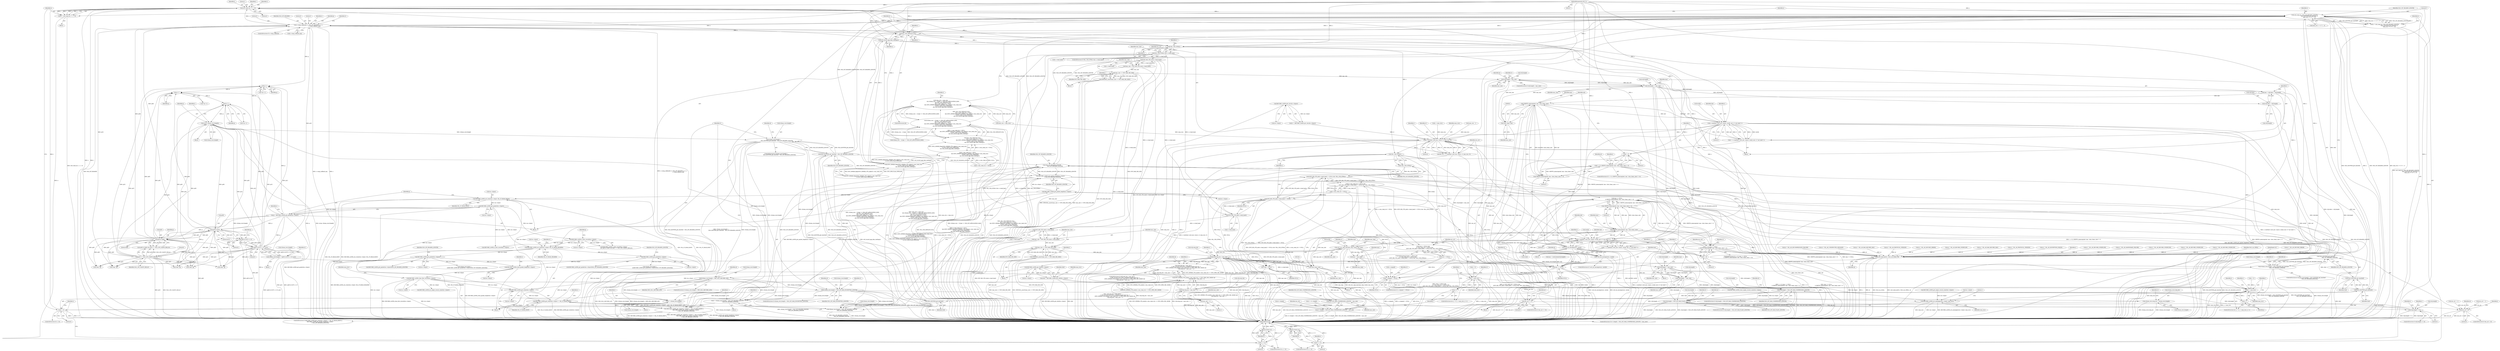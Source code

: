 digraph "0_openssl_4ad93618d26a3ea23d36ad5498ff4f59eff3a4d2_1@API" {
"1000592" [label="(Call,ssl3_read_n(s, i, i, 1, 0))"];
"1000216" [label="(Call,ssl3_read_n(s, SSL3_RT_HEADER_LENGTH,\n                            SSL3_BUFFER_get_len(rbuf), 0,\n                            num_recs == 0 ? 1 : 0))"];
"1000342" [label="(Call,s->msg_callback(0, 0, SSL3_RT_HEADER, p, 5, s,\n                                    s->msg_callback_arg))"];
"1000292" [label="(Call,p[0] & 0x7f)"];
"1000259" [label="(Call,p[0] & 0x80)"];
"1000240" [label="(Call,p = RECORD_LAYER_get_packet(&s->rlayer))"];
"1000242" [label="(Call,RECORD_LAYER_get_packet(&s->rlayer))"];
"1000234" [label="(Call,RECORD_LAYER_set_rstate(&s->rlayer, SSL_ST_READ_BODY))"];
"1000200" [label="(Call,RECORD_LAYER_get_rstate(&s->rlayer))"];
"1000701" [label="(Call,RECORD_LAYER_clear_first_record(&s->rlayer))"];
"1000696" [label="(Call,RECORD_LAYER_reset_packet_length(&s->rlayer))"];
"1000643" [label="(Call,RECORD_LAYER_get_packet(&s->rlayer))"];
"1000604" [label="(Call,RECORD_LAYER_set_rstate(&s->rlayer, SSL_ST_READ_HEADER))"];
"1000253" [label="(Call,RECORD_LAYER_is_first_record(&s->rlayer))"];
"1000207" [label="(Call,RECORD_LAYER_get_packet_length(&s->rlayer))"];
"1000627" [label="(Call,RECORD_LAYER_get_packet(&s->rlayer))"];
"1000173" [label="(Call,RECORD_LAYER_get_rbuf(&s->rlayer))"];
"1000166" [label="(Call,RECORD_LAYER_get_rrec(&s->rlayer))"];
"1000199" [label="(Call,RECORD_LAYER_get_rstate(&s->rlayer) != SSL_ST_READ_BODY)"];
"1000264" [label="(Call,p[2] == SSL2_MT_CLIENT_HELLO)"];
"1000290" [label="(Call,((p[0] & 0x7f) << 8) | p[1])"];
"1000291" [label="(Call,(p[0] & 0x7f) << 8)"];
"1000138" [label="(MethodParameterIn,SSL *s)"];
"1000737" [label="(Call,ssl3_record_app_data_waiting(s))"];
"1000721" [label="(Call,SSL_USE_EXPLICIT_IV(s))"];
"1000592" [label="(Call,ssl3_read_n(s, i, i, 1, 0))"];
"1000586" [label="(Call,i > 0)"];
"1000578" [label="(Call,i = rr[num_recs].length)"];
"1000321" [label="(Call,rr[num_recs].length < MIN_SSL2_RECORD_LEN)"];
"1000302" [label="(Call,rr[num_recs].length > SSL3_BUFFER_get_len(rbuf)\n                    - SSL2_RT_HEADER_LENGTH)"];
"1000284" [label="(Call,rr[num_recs].length = ((p[0] & 0x7f) << 8) | p[1])"];
"1000308" [label="(Call,SSL3_BUFFER_get_len(rbuf)\n                    - SSL2_RT_HEADER_LENGTH)"];
"1000309" [label="(Call,SSL3_BUFFER_get_len(rbuf))"];
"1000219" [label="(Call,SSL3_BUFFER_get_len(rbuf))"];
"1000171" [label="(Call,rbuf = RECORD_LAYER_get_rbuf(&s->rlayer))"];
"1000545" [label="(Call,SSL3_BUFFER_get_len(rbuf))"];
"1000573" [label="(Call,SSL2_RT_HEADER_LENGTH\n                - SSL3_RT_HEADER_LENGTH)"];
"1000206" [label="(Call,RECORD_LAYER_get_packet_length(&s->rlayer)\n             < SSL3_RT_HEADER_LENGTH)"];
"1000544" [label="(Call,SSL3_BUFFER_get_len(rbuf) - SSL3_RT_HEADER_LENGTH)"];
"1000538" [label="(Call,rr[num_recs].length >\n                    SSL3_BUFFER_get_len(rbuf) - SSL3_RT_HEADER_LENGTH)"];
"1000385" [label="(Call,n2s(p, rr[num_recs].length))"];
"1000369" [label="(Call,p++)"];
"1000364" [label="(Call,p++)"];
"1000359" [label="(Call,p++)"];
"1000650" [label="(Call,rr[num_recs].length > SSL3_RT_MAX_ENCRYPTED_LENGTH)"];
"1000565" [label="(Call,i = rr[num_recs].length + SSL2_RT_HEADER_LENGTH\n                - SSL3_RT_HEADER_LENGTH)"];
"1000198" [label="(Call,(RECORD_LAYER_get_rstate(&s->rlayer) != SSL_ST_READ_BODY) ||\n            (RECORD_LAYER_get_packet_length(&s->rlayer)\n             < SSL3_RT_HEADER_LENGTH))"];
"1000590" [label="(Call,n = ssl3_read_n(s, i, i, 1, 0))"];
"1000599" [label="(Call,n <= 0)"];
"1000602" [label="(Return,return (n);)"];
"1000720" [label="(Call,SSL_USE_EXPLICIT_IV(s)\n             && s->enc_read_ctx != NULL\n             && (EVP_CIPHER_flags(EVP_CIPHER_CTX_cipher(s->enc_read_ctx))\n                 & EVP_CIPH_FLAG_PIPELINE)\n             && ssl3_record_app_data_waiting(s))"];
"1000710" [label="(Call,rr[num_recs - 1].type == SSL3_RT_APPLICATION_DATA\n             && SSL_USE_EXPLICIT_IV(s)\n             && s->enc_read_ctx != NULL\n             && (EVP_CIPHER_flags(EVP_CIPHER_CTX_cipher(s->enc_read_ctx))\n                 & EVP_CIPH_FLAG_PIPELINE)\n             && ssl3_record_app_data_waiting(s))"];
"1000706" [label="(Call,num_recs < max_recs\n             && rr[num_recs - 1].type == SSL3_RT_APPLICATION_DATA\n             && SSL_USE_EXPLICIT_IV(s)\n             && s->enc_read_ctx != NULL\n             && (EVP_CIPHER_flags(EVP_CIPHER_CTX_cipher(s->enc_read_ctx))\n                 & EVP_CIPH_FLAG_PIPELINE)\n             && ssl3_record_app_data_waiting(s))"];
"1000729" [label="(Call,(EVP_CIPHER_flags(EVP_CIPHER_CTX_cipher(s->enc_read_ctx))\n                 & EVP_CIPH_FLAG_PIPELINE)\n             && ssl3_record_app_data_waiting(s))"];
"1000723" [label="(Call,s->enc_read_ctx != NULL\n             && (EVP_CIPHER_flags(EVP_CIPHER_CTX_cipher(s->enc_read_ctx))\n                 & EVP_CIPH_FLAG_PIPELINE)\n             && ssl3_record_app_data_waiting(s))"];
"1000741" [label="(Call,SSL_USE_ETM(s))"];
"1000740" [label="(Call,SSL_USE_ETM(s) && s->read_hash)"];
"1000750" [label="(Call,EVP_MD_CTX_size(s->read_hash))"];
"1000748" [label="(Call,mac_size = EVP_MD_CTX_size(s->read_hash))"];
"1000755" [label="(Call,mac_size <= EVP_MAX_MD_SIZE)"];
"1000754" [label="(Call,OPENSSL_assert(mac_size <= EVP_MAX_MD_SIZE))"];
"1000769" [label="(Call,rr[j].length < mac_size)"];
"1000784" [label="(Call,rr[j].length -= mac_size)"];
"1000791" [label="(Call,mac = rr[j].data + rr[j].length)"];
"1000820" [label="(Call,CRYPTO_memcmp(md, mac, (size_t)mac_size))"];
"1000806" [label="(Call,s->method->ssl3_enc->mac(s, &rr[j], md, 0 /* not send */ ))"];
"1000804" [label="(Call,i = s->method->ssl3_enc->mac(s, &rr[j], md, 0 /* not send */ ))"];
"1000816" [label="(Call,i < 0)"];
"1000815" [label="(Call,i < 0 || CRYPTO_memcmp(md, mac, (size_t)mac_size) != 0)"];
"1001032" [label="(Call,mac == NULL\n                || CRYPTO_memcmp(md, mac, (size_t)mac_size) != 0)"];
"1001028" [label="(Call,i < 0 || mac == NULL\n                || CRYPTO_memcmp(md, mac, (size_t)mac_size) != 0)"];
"1000837" [label="(Call,s->method->ssl3_enc->enc(s, rr, num_recs, 0))"];
"1000835" [label="(Call,enc_err = s->method->ssl3_enc->enc(s, rr, num_recs, 0))"];
"1000843" [label="(Call,enc_err == 0)"];
"1001061" [label="(Call,enc_err < 0)"];
"1000908" [label="(Call,SSL_USE_ETM(s))"];
"1000907" [label="(Call,!SSL_USE_ETM(s))"];
"1000900" [label="(Call,(EVP_MD_CTX_md(s->read_hash) != NULL) && !SSL_USE_ETM(s))"];
"1000894" [label="(Call,(s->enc_read_ctx != NULL) &&\n        (EVP_MD_CTX_md(s->read_hash) != NULL) && !SSL_USE_ETM(s))"];
"1000890" [label="(Call,(sess != NULL) &&\n         (s->enc_read_ctx != NULL) &&\n        (EVP_MD_CTX_md(s->read_hash) != NULL) && !SSL_USE_ETM(s))"];
"1001019" [label="(Call,s->method->ssl3_enc->mac(s, &rr[j], md, 0 /* not send */ ))"];
"1000980" [label="(Call,ssl3_cbc_copy_mac(mac_tmp, &rr[j], mac_size))"];
"1000938" [label="(Call,rr[j].orig_len < mac_size)"];
"1000937" [label="(Call,rr[j].orig_len < mac_size ||\n                /* CBC records must have a padding length byte too. */\n                (EVP_CIPHER_CTX_mode(s->enc_read_ctx) == EVP_CIPH_CBC_MODE &&\n                 rr[j].orig_len < mac_size + 1))"];
"1000952" [label="(Call,rr[j].orig_len < mac_size + 1)"];
"1000945" [label="(Call,EVP_CIPHER_CTX_mode(s->enc_read_ctx) == EVP_CIPH_CBC_MODE &&\n                 rr[j].orig_len < mac_size + 1)"];
"1000958" [label="(Call,mac_size + 1)"];
"1000996" [label="(Call,rr[j].length -= mac_size)"];
"1000987" [label="(Call,rr[j].length -= mac_size)"];
"1001090" [label="(Call,rr[j].length > SSL3_RT_MAX_COMPRESSED_LENGTH)"];
"1001122" [label="(Call,rr[j].length > SSL3_RT_MAX_PLAIN_LENGTH)"];
"1001145" [label="(Call,rr[j].length == 0)"];
"1001040" [label="(Call,(size_t)mac_size)"];
"1001037" [label="(Call,CRYPTO_memcmp(md, mac, (size_t)mac_size))"];
"1001036" [label="(Call,CRYPTO_memcmp(md, mac, (size_t)mac_size) != 0)"];
"1001049" [label="(Call,rr->length > SSL3_RT_MAX_COMPRESSED_LENGTH + mac_size)"];
"1001053" [label="(Call,SSL3_RT_MAX_COMPRESSED_LENGTH + mac_size)"];
"1000977" [label="(Call,mac = mac_tmp)"];
"1001033" [label="(Call,mac == NULL)"];
"1001083" [label="(Call,s->expand != NULL)"];
"1001017" [label="(Call,i = s->method->ssl3_enc->mac(s, &rr[j], md, 0 /* not send */ ))"];
"1001029" [label="(Call,i < 0)"];
"1001107" [label="(Call,ssl3_do_uncompress(s, &rr[j]))"];
"1001106" [label="(Call,!ssl3_do_uncompress(s, &rr[j]))"];
"1001190" [label="(Call,ssl3_send_alert(s, SSL3_AL_FATAL, al))"];
"1000930" [label="(Call,j < num_recs)"];
"1000933" [label="(Call,j++)"];
"1001076" [label="(Call,j < num_recs)"];
"1001079" [label="(Call,j++)"];
"1001181" [label="(Call,RECORD_LAYER_set_numrpipes(&s->rlayer, num_recs))"];
"1000819" [label="(Call,CRYPTO_memcmp(md, mac, (size_t)mac_size) != 0)"];
"1000793" [label="(Call,rr[j].data + rr[j].length)"];
"1000823" [label="(Call,(size_t)mac_size)"];
"1000923" [label="(Call,mac_size <= EVP_MAX_MD_SIZE)"];
"1000922" [label="(Call,OPENSSL_assert(mac_size <= EVP_MAX_MD_SIZE))"];
"1000902" [label="(Call,EVP_MD_CTX_md(s->read_hash))"];
"1000901" [label="(Call,EVP_MD_CTX_md(s->read_hash) != NULL)"];
"1000912" [label="(Call,*mac = NULL)"];
"1000918" [label="(Call,EVP_MD_CTX_size(s->read_hash))"];
"1000916" [label="(Call,mac_size = EVP_MD_CTX_size(s->read_hash))"];
"1000567" [label="(Call,rr[num_recs].length + SSL2_RT_HEADER_LENGTH\n                - SSL3_RT_HEADER_LENGTH)"];
"1000676" [label="(Call,rr[num_recs].orig_len = rr[num_recs].length)"];
"1000214" [label="(Call,n = ssl3_read_n(s, SSL3_RT_HEADER_LENGTH,\n                            SSL3_BUFFER_get_len(rbuf), 0,\n                            num_recs == 0 ? 1 : 0))"];
"1000229" [label="(Call,n <= 0)"];
"1000232" [label="(Return,return (n);)"];
"1001109" [label="(Call,&rr[j])"];
"1000359" [label="(Call,p++)"];
"1000443" [label="(Call,al = SSL_AD_PROTOCOL_VERSION)"];
"1000597" [label="(Literal,0)"];
"1001053" [label="(Call,SSL3_RT_MAX_COMPRESSED_LENGTH + mac_size)"];
"1001080" [label="(Identifier,j)"];
"1000768" [label="(ControlStructure,if (rr[j].length < mac_size))"];
"1001153" [label="(Call,RECORD_LAYER_inc_empty_record_count(&s->rlayer))"];
"1000166" [label="(Call,RECORD_LAYER_get_rrec(&s->rlayer))"];
"1001027" [label="(ControlStructure,if (i < 0 || mac == NULL\n                || CRYPTO_memcmp(md, mac, (size_t)mac_size) != 0))"];
"1000386" [label="(Identifier,p)"];
"1000754" [label="(Call,OPENSSL_assert(mac_size <= EVP_MAX_MD_SIZE))"];
"1000604" [label="(Call,RECORD_LAYER_set_rstate(&s->rlayer, SSL_ST_READ_HEADER))"];
"1001057" [label="(Identifier,enc_err)"];
"1000997" [label="(Call,rr[j].length)"];
"1001079" [label="(Call,j++)"];
"1000690" [label="(Identifier,rr)"];
"1000472" [label="(Call,(char *)p)"];
"1000739" [label="(ControlStructure,if (SSL_USE_ETM(s) && s->read_hash))"];
"1001082" [label="(ControlStructure,if (s->expand != NULL))"];
"1000302" [label="(Call,rr[num_recs].length > SSL3_BUFFER_get_len(rbuf)\n                    - SSL2_RT_HEADER_LENGTH)"];
"1000962" [label="(Call,al = SSL_AD_DECODE_ERROR)"];
"1000139" [label="(Block,)"];
"1000172" [label="(Identifier,rbuf)"];
"1000973" [label="(Identifier,s)"];
"1000818" [label="(Literal,0)"];
"1000179" [label="(Identifier,max_recs)"];
"1000743" [label="(Call,s->read_hash)"];
"1000594" [label="(Identifier,i)"];
"1000628" [label="(Call,&s->rlayer)"];
"1000982" [label="(Call,&rr[j])"];
"1000299" [label="(Identifier,p)"];
"1000906" [label="(Identifier,NULL)"];
"1000592" [label="(Call,ssl3_read_n(s, i, i, 1, 0))"];
"1001121" [label="(ControlStructure,if (rr[j].length > SSL3_RT_MAX_PLAIN_LENGTH))"];
"1000253" [label="(Call,RECORD_LAYER_is_first_record(&s->rlayer))"];
"1001193" [label="(Identifier,al)"];
"1001181" [label="(Call,RECORD_LAYER_set_numrpipes(&s->rlayer, num_recs))"];
"1000345" [label="(Identifier,SSL3_RT_HEADER)"];
"1000259" [label="(Call,p[0] & 0x80)"];
"1000792" [label="(Identifier,mac)"];
"1000577" [label="(Block,)"];
"1000937" [label="(Call,rr[j].orig_len < mac_size ||\n                /* CBC records must have a padding length byte too. */\n                (EVP_CIPHER_CTX_mode(s->enc_read_ctx) == EVP_CIPH_CBC_MODE &&\n                 rr[j].orig_len < mac_size + 1))"];
"1000387" [label="(Call,rr[num_recs].length)"];
"1000242" [label="(Call,RECORD_LAYER_get_packet(&s->rlayer))"];
"1000843" [label="(Call,enc_err == 0)"];
"1001160" [label="(Call,RECORD_LAYER_get_empty_record_count(&s->rlayer))"];
"1000228" [label="(ControlStructure,if (n <= 0))"];
"1000635" [label="(Call,rr[num_recs].input =\n                &(RECORD_LAYER_get_packet(&s->rlayer)[SSL3_RT_HEADER_LENGTH]))"];
"1000656" [label="(Identifier,SSL3_RT_MAX_ENCRYPTED_LENGTH)"];
"1000396" [label="(Identifier,s)"];
"1001037" [label="(Call,CRYPTO_memcmp(md, mac, (size_t)mac_size))"];
"1000977" [label="(Call,mac = mac_tmp)"];
"1001002" [label="(Identifier,mac_size)"];
"1000549" [label="(Call,al = SSL_AD_RECORD_OVERFLOW)"];
"1000928" [label="(Identifier,j)"];
"1000737" [label="(Call,ssl3_record_app_data_waiting(s))"];
"1000455" [label="(Call,RECORD_LAYER_is_first_record(&s->rlayer))"];
"1000902" [label="(Call,EVP_MD_CTX_md(s->read_hash))"];
"1000627" [label="(Call,RECORD_LAYER_get_packet(&s->rlayer))"];
"1000750" [label="(Call,EVP_MD_CTX_size(s->read_hash))"];
"1000934" [label="(Identifier,j)"];
"1000342" [label="(Call,s->msg_callback(0, 0, SSL3_RT_HEADER, p, 5, s,\n                                    s->msg_callback_arg))"];
"1000979" [label="(Identifier,mac_tmp)"];
"1000746" [label="(Block,)"];
"1000266" [label="(Identifier,p)"];
"1000344" [label="(Literal,0)"];
"1000234" [label="(Call,RECORD_LAYER_set_rstate(&s->rlayer, SSL_ST_READ_BODY))"];
"1000808" [label="(Call,&rr[j])"];
"1001026" [label="(Literal,0)"];
"1000490" [label="(Call,(char *)p)"];
"1000346" [label="(Identifier,p)"];
"1000196" [label="(Block,)"];
"1000607" [label="(Identifier,s)"];
"1000793" [label="(Call,rr[j].data + rr[j].length)"];
"1000822" [label="(Identifier,mac)"];
"1001045" [label="(Identifier,enc_err)"];
"1000538" [label="(Call,rr[num_recs].length >\n                    SSL3_BUFFER_get_len(rbuf) - SSL3_RT_HEADER_LENGTH)"];
"1000293" [label="(Call,p[0])"];
"1000988" [label="(Call,rr[j].length)"];
"1001078" [label="(Identifier,num_recs)"];
"1000696" [label="(Call,RECORD_LAYER_reset_packet_length(&s->rlayer))"];
"1000599" [label="(Call,n <= 0)"];
"1000598" [label="(ControlStructure,if (n <= 0))"];
"1001089" [label="(ControlStructure,if (rr[j].length > SSL3_RT_MAX_COMPRESSED_LENGTH))"];
"1000321" [label="(Call,rr[num_recs].length < MIN_SSL2_RECORD_LEN)"];
"1000218" [label="(Identifier,SSL3_RT_HEADER_LENGTH)"];
"1000210" [label="(Identifier,s)"];
"1000648" [label="(Identifier,SSL3_RT_HEADER_LENGTH)"];
"1000785" [label="(Call,rr[j].length)"];
"1000980" [label="(Call,ssl3_cbc_copy_mac(mac_tmp, &rr[j], mac_size))"];
"1000174" [label="(Call,&s->rlayer)"];
"1001043" [label="(Literal,0)"];
"1000839" [label="(Identifier,rr)"];
"1000981" [label="(Identifier,mac_tmp)"];
"1000707" [label="(Call,num_recs < max_recs)"];
"1000311" [label="(Identifier,SSL2_RT_HEADER_LENGTH)"];
"1000960" [label="(Literal,1)"];
"1000205" [label="(Identifier,SSL_ST_READ_BODY)"];
"1000944" [label="(Identifier,mac_size)"];
"1000812" [label="(Identifier,md)"];
"1000749" [label="(Identifier,mac_size)"];
"1000206" [label="(Call,RECORD_LAYER_get_packet_length(&s->rlayer)\n             < SSL3_RT_HEADER_LENGTH)"];
"1001076" [label="(Call,j < num_recs)"];
"1001182" [label="(Call,&s->rlayer)"];
"1000243" [label="(Call,&s->rlayer)"];
"1000702" [label="(Call,&s->rlayer)"];
"1000828" [label="(Call,al = SSL_AD_BAD_RECORD_MAC)"];
"1000167" [label="(Call,&s->rlayer)"];
"1001032" [label="(Call,mac == NULL\n                || CRYPTO_memcmp(md, mac, (size_t)mac_size) != 0)"];
"1001035" [label="(Identifier,NULL)"];
"1000533" [label="(Call,al = SSL_AD_PROTOCOL_VERSION)"];
"1000651" [label="(Call,rr[num_recs].length)"];
"1000926" [label="(ControlStructure,for (j = 0; j < num_recs; j++))"];
"1000959" [label="(Identifier,mac_size)"];
"1000931" [label="(Identifier,j)"];
"1000642" [label="(Call,RECORD_LAYER_get_packet(&s->rlayer)[SSL3_RT_HEADER_LENGTH])"];
"1000757" [label="(Identifier,EVP_MAX_MD_SIZE)"];
"1000963" [label="(Identifier,al)"];
"1000567" [label="(Call,rr[num_recs].length + SSL2_RT_HEADER_LENGTH\n                - SSL3_RT_HEADER_LENGTH)"];
"1000958" [label="(Call,mac_size + 1)"];
"1000250" [label="(Identifier,s)"];
"1001144" [label="(ControlStructure,if (rr[j].length == 0))"];
"1000704" [label="(Identifier,s)"];
"1001003" [label="(Call,mac = &rr[j].data[rr[j].length])"];
"1000805" [label="(Identifier,i)"];
"1000301" [label="(ControlStructure,if (rr[num_recs].length > SSL3_BUFFER_get_len(rbuf)\n                    - SSL2_RT_HEADER_LENGTH))"];
"1000900" [label="(Call,(EVP_MD_CTX_md(s->read_hash) != NULL) && !SSL_USE_ETM(s))"];
"1000322" [label="(Call,rr[num_recs].length)"];
"1001140" [label="(Identifier,rr)"];
"1000813" [label="(Literal,0)"];
"1000173" [label="(Call,RECORD_LAYER_get_rbuf(&s->rlayer))"];
"1000258" [label="(Call,(p[0] & 0x80) && (p[2] == SSL2_MT_CLIENT_HELLO))"];
"1000330" [label="(Identifier,al)"];
"1001131" [label="(Identifier,al)"];
"1000740" [label="(Call,SSL_USE_ETM(s) && s->read_hash)"];
"1000682" [label="(Call,rr[num_recs].length)"];
"1001019" [label="(Call,s->method->ssl3_enc->mac(s, &rr[j], md, 0 /* not send */ ))"];
"1000816" [label="(Call,i < 0)"];
"1001179" [label="(Identifier,s)"];
"1001066" [label="(Identifier,al)"];
"1000939" [label="(Call,rr[j].orig_len)"];
"1001004" [label="(Identifier,mac)"];
"1001106" [label="(Call,!ssl3_do_uncompress(s, &rr[j]))"];
"1001021" [label="(Call,&rr[j])"];
"1000261" [label="(Identifier,p)"];
"1000537" [label="(ControlStructure,if (rr[num_recs].length >\n                    SSL3_BUFFER_get_len(rbuf) - SSL3_RT_HEADER_LENGTH))"];
"1000909" [label="(Identifier,s)"];
"1000550" [label="(Identifier,al)"];
"1000826" [label="(Literal,0)"];
"1001055" [label="(Identifier,mac_size)"];
"1000588" [label="(Literal,0)"];
"1000235" [label="(Call,&s->rlayer)"];
"1000741" [label="(Call,SSL_USE_ETM(s))"];
"1000284" [label="(Call,rr[num_recs].length = ((p[0] & 0x7f) << 8) | p[1])"];
"1001085" [label="(Identifier,s)"];
"1000303" [label="(Call,rr[num_recs].length)"];
"1000232" [label="(Return,return (n);)"];
"1000946" [label="(Call,EVP_CIPHER_CTX_mode(s->enc_read_ctx) == EVP_CIPH_CBC_MODE)"];
"1001072" [label="(ControlStructure,for (j = 0; j < num_recs; j++))"];
"1000847" [label="(Call,al = SSL_AD_DECRYPTION_FAILED)"];
"1000907" [label="(Call,!SSL_USE_ETM(s))"];
"1001184" [label="(Identifier,s)"];
"1000254" [label="(Call,&s->rlayer)"];
"1000995" [label="(Block,)"];
"1000291" [label="(Call,(p[0] & 0x7f) << 8)"];
"1000195" [label="(ControlStructure,do)"];
"1001191" [label="(Identifier,s)"];
"1000914" [label="(Identifier,NULL)"];
"1000644" [label="(Call,&s->rlayer)"];
"1000587" [label="(Identifier,i)"];
"1000837" [label="(Call,s->method->ssl3_enc->enc(s, rr, num_recs, 0))"];
"1000363" [label="(Call,*(p++))"];
"1000936" [label="(ControlStructure,if (rr[j].orig_len < mac_size ||\n                /* CBC records must have a padding length byte too. */\n                (EVP_CIPHER_CTX_mode(s->enc_read_ctx) == EVP_CIPH_CBC_MODE &&\n                 rr[j].orig_len < mac_size + 1)))"];
"1000762" [label="(Call,j < num_recs)"];
"1000658" [label="(Call,al = SSL_AD_RECORD_OVERFLOW)"];
"1000614" [label="(Identifier,rr)"];
"1000546" [label="(Identifier,rbuf)"];
"1000791" [label="(Call,mac = rr[j].data + rr[j].length)"];
"1000794" [label="(Call,rr[j].data)"];
"1001099" [label="(Identifier,al)"];
"1000917" [label="(Identifier,mac_size)"];
"1001108" [label="(Identifier,s)"];
"1000591" [label="(Identifier,n)"];
"1000207" [label="(Call,RECORD_LAYER_get_packet_length(&s->rlayer))"];
"1000766" [label="(Identifier,j)"];
"1000338" [label="(ControlStructure,if (s->msg_callback))"];
"1000580" [label="(Call,rr[num_recs].length)"];
"1000239" [label="(Identifier,SSL_ST_READ_BODY)"];
"1000575" [label="(Identifier,SSL3_RT_HEADER_LENGTH)"];
"1000932" [label="(Identifier,num_recs)"];
"1000589" [label="(Block,)"];
"1000724" [label="(Call,s->enc_read_ctx != NULL)"];
"1000908" [label="(Call,SSL_USE_ETM(s))"];
"1000925" [label="(Identifier,EVP_MAX_MD_SIZE)"];
"1000296" [label="(Literal,0x7f)"];
"1000840" [label="(Identifier,num_recs)"];
"1000807" [label="(Identifier,s)"];
"1001028" [label="(Call,i < 0 || mac == NULL\n                || CRYPTO_memcmp(md, mac, (size_t)mac_size) != 0)"];
"1001040" [label="(Call,(size_t)mac_size)"];
"1000171" [label="(Call,rbuf = RECORD_LAYER_get_rbuf(&s->rlayer))"];
"1000566" [label="(Identifier,i)"];
"1001038" [label="(Identifier,md)"];
"1000845" [label="(Literal,0)"];
"1000855" [label="(Literal,\"dec %d\n\")"];
"1000215" [label="(Identifier,n)"];
"1001049" [label="(Call,rr->length > SSL3_RT_MAX_COMPRESSED_LENGTH + mac_size)"];
"1000481" [label="(Call,(char *)p)"];
"1001093" [label="(Identifier,rr)"];
"1000697" [label="(Call,&s->rlayer)"];
"1000953" [label="(Call,rr[j].orig_len)"];
"1000310" [label="(Identifier,rbuf)"];
"1001105" [label="(ControlStructure,if (!ssl3_do_uncompress(s, &rr[j])))"];
"1000910" [label="(Block,)"];
"1000241" [label="(Identifier,p)"];
"1000748" [label="(Call,mac_size = EVP_MD_CTX_size(s->read_hash))"];
"1000668" [label="(Identifier,rr)"];
"1000573" [label="(Call,SSL2_RT_HEADER_LENGTH\n                - SSL3_RT_HEADER_LENGTH)"];
"1000544" [label="(Call,SSL3_BUFFER_get_len(rbuf) - SSL3_RT_HEADER_LENGTH)"];
"1000760" [label="(Identifier,j)"];
"1000806" [label="(Call,s->method->ssl3_enc->mac(s, &rr[j], md, 0 /* not send */ ))"];
"1000738" [label="(Identifier,s)"];
"1001123" [label="(Call,rr[j].length)"];
"1000804" [label="(Call,i = s->method->ssl3_enc->mac(s, &rr[j], md, 0 /* not send */ ))"];
"1000547" [label="(Identifier,SSL3_RT_HEADER_LENGTH)"];
"1000364" [label="(Call,p++)"];
"1000927" [label="(Call,j = 0)"];
"1000978" [label="(Identifier,mac)"];
"1000260" [label="(Call,p[0])"];
"1000918" [label="(Call,EVP_MD_CTX_size(s->read_hash))"];
"1000952" [label="(Call,rr[j].orig_len < mac_size + 1)"];
"1000889" [label="(ControlStructure,if ((sess != NULL) &&\n         (s->enc_read_ctx != NULL) &&\n        (EVP_MD_CTX_md(s->read_hash) != NULL) && !SSL_USE_ETM(s)))"];
"1000268" [label="(Identifier,SSL2_MT_CLIENT_HELLO)"];
"1000308" [label="(Call,SSL3_BUFFER_get_len(rbuf)\n                    - SSL2_RT_HEADER_LENGTH)"];
"1000996" [label="(Call,rr[j].length -= mac_size)"];
"1000901" [label="(Call,EVP_MD_CTX_md(s->read_hash) != NULL)"];
"1000222" [label="(Call,num_recs == 0 ? 1 : 0)"];
"1000935" [label="(Block,)"];
"1000199" [label="(Call,RECORD_LAYER_get_rstate(&s->rlayer) != SSL_ST_READ_BODY)"];
"1000751" [label="(Call,s->read_hash)"];
"1000819" [label="(Call,CRYPTO_memcmp(md, mac, (size_t)mac_size) != 0)"];
"1000596" [label="(Literal,1)"];
"1000769" [label="(Call,rr[j].length < mac_size)"];
"1000784" [label="(Call,rr[j].length -= mac_size)"];
"1000770" [label="(Call,rr[j].length)"];
"1000329" [label="(Call,al = SSL_AD_HANDSHAKE_FAILURE)"];
"1001107" [label="(Call,ssl3_do_uncompress(s, &rr[j]))"];
"1000324" [label="(Identifier,rr)"];
"1000568" [label="(Call,rr[num_recs].length)"];
"1000565" [label="(Call,i = rr[num_recs].length + SSL2_RT_HEADER_LENGTH\n                - SSL3_RT_HEADER_LENGTH)"];
"1000632" [label="(Identifier,SSL2_RT_HEADER_LENGTH)"];
"1001186" [label="(Identifier,num_recs)"];
"1000726" [label="(Identifier,s)"];
"1000230" [label="(Identifier,n)"];
"1000198" [label="(Call,(RECORD_LAYER_get_rstate(&s->rlayer) != SSL_ST_READ_BODY) ||\n            (RECORD_LAYER_get_packet_length(&s->rlayer)\n             < SSL3_RT_HEADER_LENGTH))"];
"1000595" [label="(Identifier,i)"];
"1000755" [label="(Call,mac_size <= EVP_MAX_MD_SIZE)"];
"1001062" [label="(Identifier,enc_err)"];
"1000930" [label="(Call,j < num_recs)"];
"1000138" [label="(MethodParameterIn,SSL *s)"];
"1000659" [label="(Identifier,al)"];
"1000229" [label="(Call,n <= 0)"];
"1000715" [label="(Call,num_recs - 1)"];
"1001098" [label="(Call,al = SSL_AD_RECORD_OVERFLOW)"];
"1001190" [label="(Call,ssl3_send_alert(s, SSL3_AL_FATAL, al))"];
"1001033" [label="(Call,mac == NULL)"];
"1000742" [label="(Identifier,s)"];
"1000916" [label="(Call,mac_size = EVP_MD_CTX_size(s->read_hash))"];
"1000945" [label="(Call,EVP_CIPHER_CTX_mode(s->enc_read_ctx) == EVP_CIPH_CBC_MODE &&\n                 rr[j].orig_len < mac_size + 1)"];
"1001054" [label="(Identifier,SSL3_RT_MAX_COMPRESSED_LENGTH)"];
"1000643" [label="(Call,RECORD_LAYER_get_packet(&s->rlayer))"];
"1000903" [label="(Call,s->read_hash)"];
"1000263" [label="(Literal,0x80)"];
"1001130" [label="(Call,al = SSL_AD_RECORD_OVERFLOW)"];
"1000835" [label="(Call,enc_err = s->method->ssl3_enc->enc(s, rr, num_recs, 0))"];
"1000919" [label="(Call,s->read_hash)"];
"1000285" [label="(Call,rr[num_recs].length)"];
"1000585" [label="(ControlStructure,if (i > 0))"];
"1000823" [label="(Call,(size_t)mac_size)"];
"1001083" [label="(Call,s->expand != NULL)"];
"1001176" [label="(Call,RECORD_LAYER_reset_empty_record_count(&s->rlayer))"];
"1001051" [label="(Identifier,rr)"];
"1001025" [label="(Identifier,md)"];
"1001091" [label="(Call,rr[j].length)"];
"1000269" [label="(Block,)"];
"1000240" [label="(Call,p = RECORD_LAYER_get_packet(&s->rlayer))"];
"1000814" [label="(ControlStructure,if (i < 0 || CRYPTO_memcmp(md, mac, (size_t)mac_size) != 0))"];
"1000844" [label="(Identifier,enc_err)"];
"1000949" [label="(Identifier,s)"];
"1000197" [label="(ControlStructure,if ((RECORD_LAYER_get_rstate(&s->rlayer) != SSL_ST_READ_BODY) ||\n            (RECORD_LAYER_get_packet_length(&s->rlayer)\n             < SSL3_RT_HEADER_LENGTH)))"];
"1000290" [label="(Call,((p[0] & 0x7f) << 8) | p[1])"];
"1000650" [label="(Call,rr[num_recs].length > SSL3_RT_MAX_ENCRYPTED_LENGTH)"];
"1000817" [label="(Identifier,i)"];
"1000349" [label="(Call,s->msg_callback_arg)"];
"1000545" [label="(Call,SSL3_BUFFER_get_len(rbuf))"];
"1001115" [label="(Identifier,al)"];
"1000365" [label="(Identifier,p)"];
"1000602" [label="(Return,return (n);)"];
"1000842" [label="(ControlStructure,if (enc_err == 0))"];
"1001056" [label="(Call,enc_err = -1)"];
"1000320" [label="(ControlStructure,if (rr[num_recs].length < MIN_SSL2_RECORD_LEN))"];
"1001090" [label="(Call,rr[j].length > SSL3_RT_MAX_COMPRESSED_LENGTH)"];
"1001156" [label="(Identifier,s)"];
"1001145" [label="(Call,rr[j].length == 0)"];
"1001122" [label="(Call,rr[j].length > SSL3_RT_MAX_PLAIN_LENGTH)"];
"1000220" [label="(Identifier,rbuf)"];
"1000313" [label="(Call,al = SSL_AD_RECORD_OVERFLOW)"];
"1000368" [label="(Call,*(p++))"];
"1001188" [label="(Literal,1)"];
"1000941" [label="(Identifier,rr)"];
"1000933" [label="(Call,j++)"];
"1000214" [label="(Call,n = ssl3_read_n(s, SSL3_RT_HEADER_LENGTH,\n                            SSL3_BUFFER_get_len(rbuf), 0,\n                            num_recs == 0 ? 1 : 0))"];
"1001018" [label="(Identifier,i)"];
"1000593" [label="(Identifier,s)"];
"1000358" [label="(Call,*(p++))"];
"1000221" [label="(Literal,0)"];
"1000894" [label="(Call,(s->enc_read_ctx != NULL) &&\n        (EVP_MD_CTX_md(s->read_hash) != NULL) && !SSL_USE_ETM(s))"];
"1001020" [label="(Identifier,s)"];
"1000701" [label="(Call,RECORD_LAYER_clear_first_record(&s->rlayer))"];
"1001030" [label="(Identifier,i)"];
"1000720" [label="(Call,SSL_USE_EXPLICIT_IV(s)\n             && s->enc_read_ctx != NULL\n             && (EVP_CIPHER_flags(EVP_CIPHER_CTX_cipher(s->enc_read_ctx))\n                 & EVP_CIPH_FLAG_PIPELINE)\n             && ssl3_record_app_data_waiting(s))"];
"1000360" [label="(Identifier,p)"];
"1000838" [label="(Identifier,s)"];
"1001192" [label="(Identifier,SSL3_AL_FATAL)"];
"1000895" [label="(Call,s->enc_read_ctx != NULL)"];
"1000778" [label="(Identifier,al)"];
"1001084" [label="(Call,s->expand)"];
"1000890" [label="(Call,(sess != NULL) &&\n         (s->enc_read_ctx != NULL) &&\n        (EVP_MD_CTX_md(s->read_hash) != NULL) && !SSL_USE_ETM(s))"];
"1000385" [label="(Call,n2s(p, rr[num_recs].length))"];
"1001017" [label="(Call,i = s->method->ssl3_enc->mac(s, &rr[j], md, 0 /* not send */ ))"];
"1000722" [label="(Identifier,s)"];
"1000600" [label="(Identifier,n)"];
"1000744" [label="(Identifier,s)"];
"1000252" [label="(Call,RECORD_LAYER_is_first_record(&s->rlayer)\n                && (p[0] & 0x80) && (p[2] == SSL2_MT_CLIENT_HELLO))"];
"1000706" [label="(Call,num_recs < max_recs\n             && rr[num_recs - 1].type == SSL3_RT_APPLICATION_DATA\n             && SSL_USE_EXPLICIT_IV(s)\n             && s->enc_read_ctx != NULL\n             && (EVP_CIPHER_flags(EVP_CIPHER_CTX_cipher(s->enc_read_ctx))\n                 & EVP_CIPH_FLAG_PIPELINE)\n             && ssl3_record_app_data_waiting(s))"];
"1001031" [label="(Literal,0)"];
"1000203" [label="(Identifier,s)"];
"1000264" [label="(Call,p[2] == SSL2_MT_CLIENT_HELLO)"];
"1000848" [label="(Identifier,al)"];
"1001146" [label="(Call,rr[j].length)"];
"1000369" [label="(Call,p++)"];
"1000841" [label="(Literal,0)"];
"1000815" [label="(Call,i < 0 || CRYPTO_memcmp(md, mac, (size_t)mac_size) != 0)"];
"1000609" [label="(Identifier,SSL_ST_READ_HEADER)"];
"1000201" [label="(Call,&s->rlayer)"];
"1000498" [label="(Call,(char *)p)"];
"1000710" [label="(Call,rr[num_recs - 1].type == SSL3_RT_APPLICATION_DATA\n             && SSL_USE_EXPLICIT_IV(s)\n             && s->enc_read_ctx != NULL\n             && (EVP_CIPHER_flags(EVP_CIPHER_CTX_cipher(s->enc_read_ctx))\n                 & EVP_CIPH_FLAG_PIPELINE)\n             && ssl3_record_app_data_waiting(s))"];
"1000213" [label="(Block,)"];
"1000233" [label="(Identifier,n)"];
"1000676" [label="(Call,rr[num_recs].orig_len = rr[num_recs].length)"];
"1000298" [label="(Call,p[1])"];
"1000297" [label="(Literal,8)"];
"1001073" [label="(Call,j = 0)"];
"1000836" [label="(Identifier,enc_err)"];
"1000355" [label="(Identifier,rr)"];
"1001029" [label="(Call,i < 0)"];
"1001074" [label="(Identifier,j)"];
"1000560" [label="(Identifier,rr)"];
"1000799" [label="(Call,rr[j].length)"];
"1000649" [label="(ControlStructure,if (rr[num_recs].length > SSL3_RT_MAX_ENCRYPTED_LENGTH))"];
"1000564" [label="(Block,)"];
"1000756" [label="(Identifier,mac_size)"];
"1000265" [label="(Call,p[2])"];
"1000912" [label="(Call,*mac = NULL)"];
"1000938" [label="(Call,rr[j].orig_len < mac_size)"];
"1000513" [label="(Call,(char *)p)"];
"1000829" [label="(Identifier,al)"];
"1000212" [label="(Identifier,SSL3_RT_HEADER_LENGTH)"];
"1000677" [label="(Call,rr[num_recs].orig_len)"];
"1001060" [label="(ControlStructure,if (enc_err < 0))"];
"1000922" [label="(Call,OPENSSL_assert(mac_size <= EVP_MAX_MD_SIZE))"];
"1000217" [label="(Identifier,s)"];
"1000327" [label="(Identifier,MIN_SSL2_RECORD_LEN)"];
"1001125" [label="(Identifier,rr)"];
"1000821" [label="(Identifier,md)"];
"1000579" [label="(Identifier,i)"];
"1000721" [label="(Call,SSL_USE_EXPLICIT_IV(s))"];
"1001036" [label="(Call,CRYPTO_memcmp(md, mac, (size_t)mac_size) != 0)"];
"1000305" [label="(Identifier,rr)"];
"1000216" [label="(Call,ssl3_read_n(s, SSL3_RT_HEADER_LENGTH,\n                            SSL3_BUFFER_get_len(rbuf), 0,\n                            num_recs == 0 ? 1 : 0))"];
"1000586" [label="(Call,i > 0)"];
"1000865" [label="(Call,z < rr->length)"];
"1001039" [label="(Identifier,mac)"];
"1001194" [label="(JumpTarget,err:)"];
"1001063" [label="(Literal,0)"];
"1001151" [label="(Literal,0)"];
"1000626" [label="(Call,RECORD_LAYER_get_packet(&s->rlayer)[SSL2_RT_HEADER_LENGTH])"];
"1000777" [label="(Call,al = SSL_AD_DECODE_ERROR)"];
"1000891" [label="(Call,sess != NULL)"];
"1000200" [label="(Call,RECORD_LAYER_get_rstate(&s->rlayer))"];
"1000309" [label="(Call,SSL3_BUFFER_get_len(rbuf))"];
"1000343" [label="(Literal,0)"];
"1000711" [label="(Call,rr[num_recs - 1].type == SSL3_RT_APPLICATION_DATA)"];
"1000314" [label="(Identifier,al)"];
"1000730" [label="(Call,EVP_CIPHER_flags(EVP_CIPHER_CTX_cipher(s->enc_read_ctx))\n                 & EVP_CIPH_FLAG_PIPELINE)"];
"1001114" [label="(Call,al = SSL_AD_DECOMPRESSION_FAILURE)"];
"1001061" [label="(Call,enc_err < 0)"];
"1000337" [label="(Block,)"];
"1000292" [label="(Call,p[0] & 0x7f)"];
"1001197" [label="(MethodReturn,int)"];
"1000790" [label="(Identifier,mac_size)"];
"1000986" [label="(Identifier,mac_size)"];
"1000987" [label="(Call,rr[j].length -= mac_size)"];
"1001167" [label="(Call,al = SSL_AD_UNEXPECTED_MESSAGE)"];
"1000619" [label="(Call,rr[num_recs].input =\n                &(RECORD_LAYER_get_packet(&s->rlayer)[SSL2_RT_HEADER_LENGTH]))"];
"1001096" [label="(Identifier,SSL3_RT_MAX_COMPRESSED_LENGTH)"];
"1000976" [label="(Block,)"];
"1000539" [label="(Call,rr[num_recs].length)"];
"1000990" [label="(Identifier,rr)"];
"1001128" [label="(Identifier,SSL3_RT_MAX_PLAIN_LENGTH)"];
"1000574" [label="(Identifier,SSL2_RT_HEADER_LENGTH)"];
"1000767" [label="(Block,)"];
"1000590" [label="(Call,n = ssl3_read_n(s, i, i, 1, 0))"];
"1000347" [label="(Literal,5)"];
"1000603" [label="(Identifier,n)"];
"1000605" [label="(Call,&s->rlayer)"];
"1001044" [label="(Call,enc_err = -1)"];
"1001087" [label="(Identifier,NULL)"];
"1000348" [label="(Identifier,s)"];
"1000923" [label="(Call,mac_size <= EVP_MAX_MD_SIZE)"];
"1001042" [label="(Identifier,mac_size)"];
"1000993" [label="(Identifier,mac_size)"];
"1000924" [label="(Identifier,mac_size)"];
"1000708" [label="(Identifier,num_recs)"];
"1000723" [label="(Call,s->enc_read_ctx != NULL\n             && (EVP_CIPHER_flags(EVP_CIPHER_CTX_cipher(s->enc_read_ctx))\n                 & EVP_CIPH_FLAG_PIPELINE)\n             && ssl3_record_app_data_waiting(s))"];
"1000825" [label="(Identifier,mac_size)"];
"1000164" [label="(Call,rr = RECORD_LAYER_get_rrec(&s->rlayer))"];
"1000578" [label="(Call,i = rr[num_recs].length)"];
"1000219" [label="(Call,SSL3_BUFFER_get_len(rbuf))"];
"1001048" [label="(ControlStructure,if (rr->length > SSL3_RT_MAX_COMPRESSED_LENGTH + mac_size))"];
"1001065" [label="(Call,al = SSL_AD_BAD_RECORD_MAC)"];
"1000601" [label="(Literal,0)"];
"1000370" [label="(Identifier,p)"];
"1000775" [label="(Identifier,mac_size)"];
"1000787" [label="(Identifier,rr)"];
"1001050" [label="(Call,rr->length)"];
"1001077" [label="(Identifier,j)"];
"1000231" [label="(Literal,0)"];
"1000237" [label="(Identifier,s)"];
"1000820" [label="(Call,CRYPTO_memcmp(md, mac, (size_t)mac_size))"];
"1000913" [label="(Identifier,mac)"];
"1000208" [label="(Call,&s->rlayer)"];
"1001034" [label="(Identifier,mac)"];
"1000729" [label="(Call,(EVP_CIPHER_flags(EVP_CIPHER_CTX_cipher(s->enc_read_ctx))\n                 & EVP_CIPH_FLAG_PIPELINE)\n             && ssl3_record_app_data_waiting(s))"];
"1000592" -> "1000590"  [label="AST: "];
"1000592" -> "1000597"  [label="CFG: "];
"1000593" -> "1000592"  [label="AST: "];
"1000594" -> "1000592"  [label="AST: "];
"1000595" -> "1000592"  [label="AST: "];
"1000596" -> "1000592"  [label="AST: "];
"1000597" -> "1000592"  [label="AST: "];
"1000590" -> "1000592"  [label="CFG: "];
"1000592" -> "1001197"  [label="DDG: i"];
"1000592" -> "1001197"  [label="DDG: s"];
"1000592" -> "1000216"  [label="DDG: s"];
"1000592" -> "1000590"  [label="DDG: s"];
"1000592" -> "1000590"  [label="DDG: i"];
"1000592" -> "1000590"  [label="DDG: 0"];
"1000592" -> "1000590"  [label="DDG: 1"];
"1000216" -> "1000592"  [label="DDG: s"];
"1000342" -> "1000592"  [label="DDG: s"];
"1000737" -> "1000592"  [label="DDG: s"];
"1000721" -> "1000592"  [label="DDG: s"];
"1000138" -> "1000592"  [label="DDG: s"];
"1000586" -> "1000592"  [label="DDG: i"];
"1000592" -> "1000721"  [label="DDG: s"];
"1000592" -> "1000741"  [label="DDG: s"];
"1000592" -> "1001190"  [label="DDG: s"];
"1000216" -> "1000214"  [label="AST: "];
"1000216" -> "1000222"  [label="CFG: "];
"1000217" -> "1000216"  [label="AST: "];
"1000218" -> "1000216"  [label="AST: "];
"1000219" -> "1000216"  [label="AST: "];
"1000221" -> "1000216"  [label="AST: "];
"1000222" -> "1000216"  [label="AST: "];
"1000214" -> "1000216"  [label="CFG: "];
"1000216" -> "1001197"  [label="DDG: SSL3_BUFFER_get_len(rbuf)"];
"1000216" -> "1001197"  [label="DDG: s"];
"1000216" -> "1001197"  [label="DDG: SSL3_RT_HEADER_LENGTH"];
"1000216" -> "1001197"  [label="DDG: num_recs == 0 ? 1 : 0"];
"1000216" -> "1000206"  [label="DDG: SSL3_RT_HEADER_LENGTH"];
"1000216" -> "1000214"  [label="DDG: SSL3_RT_HEADER_LENGTH"];
"1000216" -> "1000214"  [label="DDG: s"];
"1000216" -> "1000214"  [label="DDG: SSL3_BUFFER_get_len(rbuf)"];
"1000216" -> "1000214"  [label="DDG: 0"];
"1000216" -> "1000214"  [label="DDG: num_recs == 0 ? 1 : 0"];
"1000342" -> "1000216"  [label="DDG: s"];
"1000737" -> "1000216"  [label="DDG: s"];
"1000721" -> "1000216"  [label="DDG: s"];
"1000138" -> "1000216"  [label="DDG: s"];
"1000573" -> "1000216"  [label="DDG: SSL3_RT_HEADER_LENGTH"];
"1000206" -> "1000216"  [label="DDG: SSL3_RT_HEADER_LENGTH"];
"1000544" -> "1000216"  [label="DDG: SSL3_RT_HEADER_LENGTH"];
"1000219" -> "1000216"  [label="DDG: rbuf"];
"1000216" -> "1000342"  [label="DDG: s"];
"1000216" -> "1000544"  [label="DDG: SSL3_RT_HEADER_LENGTH"];
"1000216" -> "1000573"  [label="DDG: SSL3_RT_HEADER_LENGTH"];
"1000216" -> "1000721"  [label="DDG: s"];
"1000216" -> "1000741"  [label="DDG: s"];
"1000216" -> "1001190"  [label="DDG: s"];
"1000342" -> "1000338"  [label="AST: "];
"1000342" -> "1000349"  [label="CFG: "];
"1000343" -> "1000342"  [label="AST: "];
"1000344" -> "1000342"  [label="AST: "];
"1000345" -> "1000342"  [label="AST: "];
"1000346" -> "1000342"  [label="AST: "];
"1000347" -> "1000342"  [label="AST: "];
"1000348" -> "1000342"  [label="AST: "];
"1000349" -> "1000342"  [label="AST: "];
"1000355" -> "1000342"  [label="CFG: "];
"1000342" -> "1001197"  [label="DDG: s->msg_callback_arg"];
"1000342" -> "1001197"  [label="DDG: s"];
"1000342" -> "1001197"  [label="DDG: s->msg_callback(0, 0, SSL3_RT_HEADER, p, 5, s,\n                                    s->msg_callback_arg)"];
"1000342" -> "1001197"  [label="DDG: SSL3_RT_HEADER"];
"1000292" -> "1000342"  [label="DDG: p[0]"];
"1000264" -> "1000342"  [label="DDG: p[2]"];
"1000240" -> "1000342"  [label="DDG: p"];
"1000259" -> "1000342"  [label="DDG: p[0]"];
"1000290" -> "1000342"  [label="DDG: p[1]"];
"1000138" -> "1000342"  [label="DDG: s"];
"1000342" -> "1000359"  [label="DDG: p"];
"1000342" -> "1000721"  [label="DDG: s"];
"1000342" -> "1000741"  [label="DDG: s"];
"1000342" -> "1001190"  [label="DDG: s"];
"1000292" -> "1000291"  [label="AST: "];
"1000292" -> "1000296"  [label="CFG: "];
"1000293" -> "1000292"  [label="AST: "];
"1000296" -> "1000292"  [label="AST: "];
"1000297" -> "1000292"  [label="CFG: "];
"1000292" -> "1001197"  [label="DDG: p[0]"];
"1000292" -> "1000259"  [label="DDG: p[0]"];
"1000292" -> "1000291"  [label="DDG: p[0]"];
"1000292" -> "1000291"  [label="DDG: 0x7f"];
"1000259" -> "1000292"  [label="DDG: p[0]"];
"1000240" -> "1000292"  [label="DDG: p"];
"1000292" -> "1000359"  [label="DDG: p[0]"];
"1000292" -> "1000364"  [label="DDG: p[0]"];
"1000292" -> "1000369"  [label="DDG: p[0]"];
"1000292" -> "1000385"  [label="DDG: p[0]"];
"1000292" -> "1000472"  [label="DDG: p[0]"];
"1000292" -> "1000481"  [label="DDG: p[0]"];
"1000292" -> "1000490"  [label="DDG: p[0]"];
"1000292" -> "1000498"  [label="DDG: p[0]"];
"1000292" -> "1000513"  [label="DDG: p[0]"];
"1000259" -> "1000258"  [label="AST: "];
"1000259" -> "1000263"  [label="CFG: "];
"1000260" -> "1000259"  [label="AST: "];
"1000263" -> "1000259"  [label="AST: "];
"1000266" -> "1000259"  [label="CFG: "];
"1000258" -> "1000259"  [label="CFG: "];
"1000259" -> "1001197"  [label="DDG: p[0]"];
"1000259" -> "1000258"  [label="DDG: p[0]"];
"1000259" -> "1000258"  [label="DDG: 0x80"];
"1000240" -> "1000259"  [label="DDG: p"];
"1000259" -> "1000359"  [label="DDG: p[0]"];
"1000259" -> "1000364"  [label="DDG: p[0]"];
"1000259" -> "1000369"  [label="DDG: p[0]"];
"1000259" -> "1000385"  [label="DDG: p[0]"];
"1000259" -> "1000472"  [label="DDG: p[0]"];
"1000259" -> "1000481"  [label="DDG: p[0]"];
"1000259" -> "1000490"  [label="DDG: p[0]"];
"1000259" -> "1000498"  [label="DDG: p[0]"];
"1000259" -> "1000513"  [label="DDG: p[0]"];
"1000240" -> "1000213"  [label="AST: "];
"1000240" -> "1000242"  [label="CFG: "];
"1000241" -> "1000240"  [label="AST: "];
"1000242" -> "1000240"  [label="AST: "];
"1000250" -> "1000240"  [label="CFG: "];
"1000240" -> "1001197"  [label="DDG: RECORD_LAYER_get_packet(&s->rlayer)"];
"1000240" -> "1001197"  [label="DDG: p"];
"1000242" -> "1000240"  [label="DDG: &s->rlayer"];
"1000240" -> "1000264"  [label="DDG: p"];
"1000240" -> "1000290"  [label="DDG: p"];
"1000240" -> "1000359"  [label="DDG: p"];
"1000242" -> "1000243"  [label="CFG: "];
"1000243" -> "1000242"  [label="AST: "];
"1000242" -> "1001197"  [label="DDG: &s->rlayer"];
"1000234" -> "1000242"  [label="DDG: &s->rlayer"];
"1000242" -> "1000253"  [label="DDG: &s->rlayer"];
"1000242" -> "1000455"  [label="DDG: &s->rlayer"];
"1000242" -> "1000604"  [label="DDG: &s->rlayer"];
"1000234" -> "1000213"  [label="AST: "];
"1000234" -> "1000239"  [label="CFG: "];
"1000235" -> "1000234"  [label="AST: "];
"1000239" -> "1000234"  [label="AST: "];
"1000241" -> "1000234"  [label="CFG: "];
"1000234" -> "1001197"  [label="DDG: SSL_ST_READ_BODY"];
"1000234" -> "1001197"  [label="DDG: RECORD_LAYER_set_rstate(&s->rlayer, SSL_ST_READ_BODY)"];
"1000234" -> "1000199"  [label="DDG: SSL_ST_READ_BODY"];
"1000200" -> "1000234"  [label="DDG: &s->rlayer"];
"1000207" -> "1000234"  [label="DDG: &s->rlayer"];
"1000199" -> "1000234"  [label="DDG: SSL_ST_READ_BODY"];
"1000200" -> "1000199"  [label="AST: "];
"1000200" -> "1000201"  [label="CFG: "];
"1000201" -> "1000200"  [label="AST: "];
"1000205" -> "1000200"  [label="CFG: "];
"1000200" -> "1001197"  [label="DDG: &s->rlayer"];
"1000200" -> "1000199"  [label="DDG: &s->rlayer"];
"1000701" -> "1000200"  [label="DDG: &s->rlayer"];
"1000173" -> "1000200"  [label="DDG: &s->rlayer"];
"1000200" -> "1000207"  [label="DDG: &s->rlayer"];
"1000200" -> "1000604"  [label="DDG: &s->rlayer"];
"1000701" -> "1000196"  [label="AST: "];
"1000701" -> "1000702"  [label="CFG: "];
"1000702" -> "1000701"  [label="AST: "];
"1000708" -> "1000701"  [label="CFG: "];
"1000701" -> "1001197"  [label="DDG: RECORD_LAYER_clear_first_record(&s->rlayer)"];
"1000701" -> "1001197"  [label="DDG: &s->rlayer"];
"1000696" -> "1000701"  [label="DDG: &s->rlayer"];
"1000701" -> "1001153"  [label="DDG: &s->rlayer"];
"1000701" -> "1001176"  [label="DDG: &s->rlayer"];
"1000701" -> "1001181"  [label="DDG: &s->rlayer"];
"1000696" -> "1000196"  [label="AST: "];
"1000696" -> "1000697"  [label="CFG: "];
"1000697" -> "1000696"  [label="AST: "];
"1000704" -> "1000696"  [label="CFG: "];
"1000696" -> "1001197"  [label="DDG: RECORD_LAYER_reset_packet_length(&s->rlayer)"];
"1000643" -> "1000696"  [label="DDG: &s->rlayer"];
"1000627" -> "1000696"  [label="DDG: &s->rlayer"];
"1000643" -> "1000642"  [label="AST: "];
"1000643" -> "1000644"  [label="CFG: "];
"1000644" -> "1000643"  [label="AST: "];
"1000648" -> "1000643"  [label="CFG: "];
"1000643" -> "1001197"  [label="DDG: &s->rlayer"];
"1000643" -> "1000635"  [label="DDG: &s->rlayer"];
"1000604" -> "1000643"  [label="DDG: &s->rlayer"];
"1000604" -> "1000196"  [label="AST: "];
"1000604" -> "1000609"  [label="CFG: "];
"1000605" -> "1000604"  [label="AST: "];
"1000609" -> "1000604"  [label="AST: "];
"1000614" -> "1000604"  [label="CFG: "];
"1000604" -> "1001197"  [label="DDG: RECORD_LAYER_set_rstate(&s->rlayer, SSL_ST_READ_HEADER)"];
"1000604" -> "1001197"  [label="DDG: SSL_ST_READ_HEADER"];
"1000253" -> "1000604"  [label="DDG: &s->rlayer"];
"1000207" -> "1000604"  [label="DDG: &s->rlayer"];
"1000604" -> "1000627"  [label="DDG: &s->rlayer"];
"1000253" -> "1000252"  [label="AST: "];
"1000253" -> "1000254"  [label="CFG: "];
"1000254" -> "1000253"  [label="AST: "];
"1000261" -> "1000253"  [label="CFG: "];
"1000252" -> "1000253"  [label="CFG: "];
"1000253" -> "1001197"  [label="DDG: &s->rlayer"];
"1000253" -> "1000252"  [label="DDG: &s->rlayer"];
"1000253" -> "1000455"  [label="DDG: &s->rlayer"];
"1000207" -> "1000206"  [label="AST: "];
"1000207" -> "1000208"  [label="CFG: "];
"1000208" -> "1000207"  [label="AST: "];
"1000212" -> "1000207"  [label="CFG: "];
"1000207" -> "1001197"  [label="DDG: &s->rlayer"];
"1000207" -> "1000206"  [label="DDG: &s->rlayer"];
"1000627" -> "1000626"  [label="AST: "];
"1000627" -> "1000628"  [label="CFG: "];
"1000628" -> "1000627"  [label="AST: "];
"1000632" -> "1000627"  [label="CFG: "];
"1000627" -> "1001197"  [label="DDG: &s->rlayer"];
"1000627" -> "1000619"  [label="DDG: &s->rlayer"];
"1000173" -> "1000171"  [label="AST: "];
"1000173" -> "1000174"  [label="CFG: "];
"1000174" -> "1000173"  [label="AST: "];
"1000171" -> "1000173"  [label="CFG: "];
"1000173" -> "1000171"  [label="DDG: &s->rlayer"];
"1000166" -> "1000173"  [label="DDG: &s->rlayer"];
"1000166" -> "1000164"  [label="AST: "];
"1000166" -> "1000167"  [label="CFG: "];
"1000167" -> "1000166"  [label="AST: "];
"1000164" -> "1000166"  [label="CFG: "];
"1000166" -> "1000164"  [label="DDG: &s->rlayer"];
"1000199" -> "1000198"  [label="AST: "];
"1000199" -> "1000205"  [label="CFG: "];
"1000205" -> "1000199"  [label="AST: "];
"1000210" -> "1000199"  [label="CFG: "];
"1000198" -> "1000199"  [label="CFG: "];
"1000199" -> "1001197"  [label="DDG: RECORD_LAYER_get_rstate(&s->rlayer)"];
"1000199" -> "1001197"  [label="DDG: SSL_ST_READ_BODY"];
"1000199" -> "1000198"  [label="DDG: RECORD_LAYER_get_rstate(&s->rlayer)"];
"1000199" -> "1000198"  [label="DDG: SSL_ST_READ_BODY"];
"1000264" -> "1000258"  [label="AST: "];
"1000264" -> "1000268"  [label="CFG: "];
"1000265" -> "1000264"  [label="AST: "];
"1000268" -> "1000264"  [label="AST: "];
"1000258" -> "1000264"  [label="CFG: "];
"1000264" -> "1001197"  [label="DDG: p[2]"];
"1000264" -> "1001197"  [label="DDG: SSL2_MT_CLIENT_HELLO"];
"1000264" -> "1000258"  [label="DDG: p[2]"];
"1000264" -> "1000258"  [label="DDG: SSL2_MT_CLIENT_HELLO"];
"1000264" -> "1000359"  [label="DDG: p[2]"];
"1000264" -> "1000364"  [label="DDG: p[2]"];
"1000264" -> "1000369"  [label="DDG: p[2]"];
"1000264" -> "1000385"  [label="DDG: p[2]"];
"1000264" -> "1000472"  [label="DDG: p[2]"];
"1000264" -> "1000481"  [label="DDG: p[2]"];
"1000264" -> "1000490"  [label="DDG: p[2]"];
"1000264" -> "1000498"  [label="DDG: p[2]"];
"1000264" -> "1000513"  [label="DDG: p[2]"];
"1000290" -> "1000284"  [label="AST: "];
"1000290" -> "1000298"  [label="CFG: "];
"1000291" -> "1000290"  [label="AST: "];
"1000298" -> "1000290"  [label="AST: "];
"1000284" -> "1000290"  [label="CFG: "];
"1000290" -> "1001197"  [label="DDG: p[1]"];
"1000290" -> "1001197"  [label="DDG: (p[0] & 0x7f) << 8"];
"1000290" -> "1000284"  [label="DDG: (p[0] & 0x7f) << 8"];
"1000290" -> "1000284"  [label="DDG: p[1]"];
"1000291" -> "1000290"  [label="DDG: p[0] & 0x7f"];
"1000291" -> "1000290"  [label="DDG: 8"];
"1000290" -> "1000359"  [label="DDG: p[1]"];
"1000290" -> "1000364"  [label="DDG: p[1]"];
"1000290" -> "1000369"  [label="DDG: p[1]"];
"1000290" -> "1000385"  [label="DDG: p[1]"];
"1000290" -> "1000472"  [label="DDG: p[1]"];
"1000290" -> "1000481"  [label="DDG: p[1]"];
"1000290" -> "1000490"  [label="DDG: p[1]"];
"1000290" -> "1000498"  [label="DDG: p[1]"];
"1000290" -> "1000513"  [label="DDG: p[1]"];
"1000291" -> "1000297"  [label="CFG: "];
"1000297" -> "1000291"  [label="AST: "];
"1000299" -> "1000291"  [label="CFG: "];
"1000291" -> "1001197"  [label="DDG: p[0] & 0x7f"];
"1000138" -> "1000137"  [label="AST: "];
"1000138" -> "1001197"  [label="DDG: s"];
"1000138" -> "1000721"  [label="DDG: s"];
"1000138" -> "1000737"  [label="DDG: s"];
"1000138" -> "1000741"  [label="DDG: s"];
"1000138" -> "1000806"  [label="DDG: s"];
"1000138" -> "1000837"  [label="DDG: s"];
"1000138" -> "1000908"  [label="DDG: s"];
"1000138" -> "1001019"  [label="DDG: s"];
"1000138" -> "1001107"  [label="DDG: s"];
"1000138" -> "1001190"  [label="DDG: s"];
"1000737" -> "1000729"  [label="AST: "];
"1000737" -> "1000738"  [label="CFG: "];
"1000738" -> "1000737"  [label="AST: "];
"1000729" -> "1000737"  [label="CFG: "];
"1000737" -> "1000721"  [label="DDG: s"];
"1000737" -> "1000729"  [label="DDG: s"];
"1000721" -> "1000737"  [label="DDG: s"];
"1000737" -> "1000741"  [label="DDG: s"];
"1000737" -> "1001190"  [label="DDG: s"];
"1000721" -> "1000720"  [label="AST: "];
"1000721" -> "1000722"  [label="CFG: "];
"1000722" -> "1000721"  [label="AST: "];
"1000726" -> "1000721"  [label="CFG: "];
"1000720" -> "1000721"  [label="CFG: "];
"1000721" -> "1000720"  [label="DDG: s"];
"1000721" -> "1000741"  [label="DDG: s"];
"1000721" -> "1001190"  [label="DDG: s"];
"1000586" -> "1000585"  [label="AST: "];
"1000586" -> "1000588"  [label="CFG: "];
"1000587" -> "1000586"  [label="AST: "];
"1000588" -> "1000586"  [label="AST: "];
"1000591" -> "1000586"  [label="CFG: "];
"1000607" -> "1000586"  [label="CFG: "];
"1000586" -> "1001197"  [label="DDG: i > 0"];
"1000586" -> "1001197"  [label="DDG: i"];
"1000578" -> "1000586"  [label="DDG: i"];
"1000565" -> "1000586"  [label="DDG: i"];
"1000578" -> "1000577"  [label="AST: "];
"1000578" -> "1000580"  [label="CFG: "];
"1000579" -> "1000578"  [label="AST: "];
"1000580" -> "1000578"  [label="AST: "];
"1000587" -> "1000578"  [label="CFG: "];
"1000578" -> "1001197"  [label="DDG: rr[num_recs].length"];
"1000321" -> "1000578"  [label="DDG: rr[num_recs].length"];
"1000538" -> "1000578"  [label="DDG: rr[num_recs].length"];
"1000650" -> "1000578"  [label="DDG: rr[num_recs].length"];
"1000321" -> "1000320"  [label="AST: "];
"1000321" -> "1000327"  [label="CFG: "];
"1000322" -> "1000321"  [label="AST: "];
"1000327" -> "1000321"  [label="AST: "];
"1000330" -> "1000321"  [label="CFG: "];
"1000560" -> "1000321"  [label="CFG: "];
"1000321" -> "1001197"  [label="DDG: rr[num_recs].length"];
"1000321" -> "1001197"  [label="DDG: rr[num_recs].length < MIN_SSL2_RECORD_LEN"];
"1000321" -> "1001197"  [label="DDG: MIN_SSL2_RECORD_LEN"];
"1000302" -> "1000321"  [label="DDG: rr[num_recs].length"];
"1000321" -> "1000565"  [label="DDG: rr[num_recs].length"];
"1000321" -> "1000567"  [label="DDG: rr[num_recs].length"];
"1000321" -> "1000650"  [label="DDG: rr[num_recs].length"];
"1000302" -> "1000301"  [label="AST: "];
"1000302" -> "1000308"  [label="CFG: "];
"1000303" -> "1000302"  [label="AST: "];
"1000308" -> "1000302"  [label="AST: "];
"1000314" -> "1000302"  [label="CFG: "];
"1000324" -> "1000302"  [label="CFG: "];
"1000302" -> "1001197"  [label="DDG: rr[num_recs].length"];
"1000302" -> "1001197"  [label="DDG: rr[num_recs].length > SSL3_BUFFER_get_len(rbuf)\n                    - SSL2_RT_HEADER_LENGTH"];
"1000302" -> "1001197"  [label="DDG: SSL3_BUFFER_get_len(rbuf)\n                    - SSL2_RT_HEADER_LENGTH"];
"1000284" -> "1000302"  [label="DDG: rr[num_recs].length"];
"1000308" -> "1000302"  [label="DDG: SSL3_BUFFER_get_len(rbuf)"];
"1000308" -> "1000302"  [label="DDG: SSL2_RT_HEADER_LENGTH"];
"1000284" -> "1000269"  [label="AST: "];
"1000285" -> "1000284"  [label="AST: "];
"1000305" -> "1000284"  [label="CFG: "];
"1000284" -> "1001197"  [label="DDG: ((p[0] & 0x7f) << 8) | p[1]"];
"1000308" -> "1000311"  [label="CFG: "];
"1000309" -> "1000308"  [label="AST: "];
"1000311" -> "1000308"  [label="AST: "];
"1000308" -> "1001197"  [label="DDG: SSL3_BUFFER_get_len(rbuf)"];
"1000308" -> "1001197"  [label="DDG: SSL2_RT_HEADER_LENGTH"];
"1000309" -> "1000308"  [label="DDG: rbuf"];
"1000573" -> "1000308"  [label="DDG: SSL2_RT_HEADER_LENGTH"];
"1000308" -> "1000573"  [label="DDG: SSL2_RT_HEADER_LENGTH"];
"1000309" -> "1000310"  [label="CFG: "];
"1000310" -> "1000309"  [label="AST: "];
"1000311" -> "1000309"  [label="CFG: "];
"1000309" -> "1001197"  [label="DDG: rbuf"];
"1000309" -> "1000219"  [label="DDG: rbuf"];
"1000219" -> "1000309"  [label="DDG: rbuf"];
"1000219" -> "1000220"  [label="CFG: "];
"1000220" -> "1000219"  [label="AST: "];
"1000221" -> "1000219"  [label="CFG: "];
"1000219" -> "1001197"  [label="DDG: rbuf"];
"1000171" -> "1000219"  [label="DDG: rbuf"];
"1000545" -> "1000219"  [label="DDG: rbuf"];
"1000219" -> "1000545"  [label="DDG: rbuf"];
"1000171" -> "1000139"  [label="AST: "];
"1000172" -> "1000171"  [label="AST: "];
"1000179" -> "1000171"  [label="CFG: "];
"1000171" -> "1001197"  [label="DDG: rbuf"];
"1000171" -> "1001197"  [label="DDG: RECORD_LAYER_get_rbuf(&s->rlayer)"];
"1000545" -> "1000544"  [label="AST: "];
"1000545" -> "1000546"  [label="CFG: "];
"1000546" -> "1000545"  [label="AST: "];
"1000547" -> "1000545"  [label="CFG: "];
"1000545" -> "1001197"  [label="DDG: rbuf"];
"1000545" -> "1000544"  [label="DDG: rbuf"];
"1000573" -> "1000567"  [label="AST: "];
"1000573" -> "1000575"  [label="CFG: "];
"1000574" -> "1000573"  [label="AST: "];
"1000575" -> "1000573"  [label="AST: "];
"1000567" -> "1000573"  [label="CFG: "];
"1000573" -> "1001197"  [label="DDG: SSL3_RT_HEADER_LENGTH"];
"1000573" -> "1001197"  [label="DDG: SSL2_RT_HEADER_LENGTH"];
"1000573" -> "1000206"  [label="DDG: SSL3_RT_HEADER_LENGTH"];
"1000573" -> "1000565"  [label="DDG: SSL2_RT_HEADER_LENGTH"];
"1000573" -> "1000565"  [label="DDG: SSL3_RT_HEADER_LENGTH"];
"1000573" -> "1000567"  [label="DDG: SSL2_RT_HEADER_LENGTH"];
"1000573" -> "1000567"  [label="DDG: SSL3_RT_HEADER_LENGTH"];
"1000206" -> "1000573"  [label="DDG: SSL3_RT_HEADER_LENGTH"];
"1000544" -> "1000573"  [label="DDG: SSL3_RT_HEADER_LENGTH"];
"1000206" -> "1000198"  [label="AST: "];
"1000206" -> "1000212"  [label="CFG: "];
"1000212" -> "1000206"  [label="AST: "];
"1000198" -> "1000206"  [label="CFG: "];
"1000206" -> "1001197"  [label="DDG: RECORD_LAYER_get_packet_length(&s->rlayer)"];
"1000206" -> "1001197"  [label="DDG: SSL3_RT_HEADER_LENGTH"];
"1000206" -> "1000198"  [label="DDG: RECORD_LAYER_get_packet_length(&s->rlayer)"];
"1000206" -> "1000198"  [label="DDG: SSL3_RT_HEADER_LENGTH"];
"1000544" -> "1000206"  [label="DDG: SSL3_RT_HEADER_LENGTH"];
"1000544" -> "1000538"  [label="AST: "];
"1000544" -> "1000547"  [label="CFG: "];
"1000547" -> "1000544"  [label="AST: "];
"1000538" -> "1000544"  [label="CFG: "];
"1000544" -> "1001197"  [label="DDG: SSL3_BUFFER_get_len(rbuf)"];
"1000544" -> "1001197"  [label="DDG: SSL3_RT_HEADER_LENGTH"];
"1000544" -> "1000538"  [label="DDG: SSL3_BUFFER_get_len(rbuf)"];
"1000544" -> "1000538"  [label="DDG: SSL3_RT_HEADER_LENGTH"];
"1000538" -> "1000537"  [label="AST: "];
"1000539" -> "1000538"  [label="AST: "];
"1000550" -> "1000538"  [label="CFG: "];
"1000560" -> "1000538"  [label="CFG: "];
"1000538" -> "1001197"  [label="DDG: rr[num_recs].length"];
"1000538" -> "1001197"  [label="DDG: SSL3_BUFFER_get_len(rbuf) - SSL3_RT_HEADER_LENGTH"];
"1000538" -> "1001197"  [label="DDG: rr[num_recs].length >\n                    SSL3_BUFFER_get_len(rbuf) - SSL3_RT_HEADER_LENGTH"];
"1000385" -> "1000538"  [label="DDG: rr[num_recs].length"];
"1000538" -> "1000565"  [label="DDG: rr[num_recs].length"];
"1000538" -> "1000567"  [label="DDG: rr[num_recs].length"];
"1000538" -> "1000650"  [label="DDG: rr[num_recs].length"];
"1000385" -> "1000337"  [label="AST: "];
"1000385" -> "1000387"  [label="CFG: "];
"1000386" -> "1000385"  [label="AST: "];
"1000387" -> "1000385"  [label="AST: "];
"1000396" -> "1000385"  [label="CFG: "];
"1000385" -> "1001197"  [label="DDG: rr[num_recs].length"];
"1000385" -> "1001197"  [label="DDG: p"];
"1000385" -> "1001197"  [label="DDG: n2s(p, rr[num_recs].length)"];
"1000369" -> "1000385"  [label="DDG: p"];
"1000650" -> "1000385"  [label="DDG: rr[num_recs].length"];
"1000369" -> "1000368"  [label="AST: "];
"1000369" -> "1000370"  [label="CFG: "];
"1000370" -> "1000369"  [label="AST: "];
"1000368" -> "1000369"  [label="CFG: "];
"1000364" -> "1000369"  [label="DDG: p"];
"1000364" -> "1000363"  [label="AST: "];
"1000364" -> "1000365"  [label="CFG: "];
"1000365" -> "1000364"  [label="AST: "];
"1000363" -> "1000364"  [label="CFG: "];
"1000359" -> "1000364"  [label="DDG: p"];
"1000359" -> "1000358"  [label="AST: "];
"1000359" -> "1000360"  [label="CFG: "];
"1000360" -> "1000359"  [label="AST: "];
"1000358" -> "1000359"  [label="CFG: "];
"1000650" -> "1000649"  [label="AST: "];
"1000650" -> "1000656"  [label="CFG: "];
"1000651" -> "1000650"  [label="AST: "];
"1000656" -> "1000650"  [label="AST: "];
"1000659" -> "1000650"  [label="CFG: "];
"1000668" -> "1000650"  [label="CFG: "];
"1000650" -> "1001197"  [label="DDG: rr[num_recs].length > SSL3_RT_MAX_ENCRYPTED_LENGTH"];
"1000650" -> "1001197"  [label="DDG: SSL3_RT_MAX_ENCRYPTED_LENGTH"];
"1000650" -> "1001197"  [label="DDG: rr[num_recs].length"];
"1000650" -> "1000565"  [label="DDG: rr[num_recs].length"];
"1000650" -> "1000567"  [label="DDG: rr[num_recs].length"];
"1000650" -> "1000676"  [label="DDG: rr[num_recs].length"];
"1000565" -> "1000564"  [label="AST: "];
"1000565" -> "1000567"  [label="CFG: "];
"1000566" -> "1000565"  [label="AST: "];
"1000567" -> "1000565"  [label="AST: "];
"1000587" -> "1000565"  [label="CFG: "];
"1000565" -> "1001197"  [label="DDG: rr[num_recs].length + SSL2_RT_HEADER_LENGTH\n                - SSL3_RT_HEADER_LENGTH"];
"1000198" -> "1000197"  [label="AST: "];
"1000215" -> "1000198"  [label="CFG: "];
"1000560" -> "1000198"  [label="CFG: "];
"1000198" -> "1001197"  [label="DDG: RECORD_LAYER_get_packet_length(&s->rlayer)\n             < SSL3_RT_HEADER_LENGTH"];
"1000198" -> "1001197"  [label="DDG: RECORD_LAYER_get_rstate(&s->rlayer) != SSL_ST_READ_BODY"];
"1000198" -> "1001197"  [label="DDG: (RECORD_LAYER_get_rstate(&s->rlayer) != SSL_ST_READ_BODY) ||\n            (RECORD_LAYER_get_packet_length(&s->rlayer)\n             < SSL3_RT_HEADER_LENGTH)"];
"1000590" -> "1000589"  [label="AST: "];
"1000591" -> "1000590"  [label="AST: "];
"1000600" -> "1000590"  [label="CFG: "];
"1000590" -> "1001197"  [label="DDG: ssl3_read_n(s, i, i, 1, 0)"];
"1000590" -> "1000599"  [label="DDG: n"];
"1000599" -> "1000598"  [label="AST: "];
"1000599" -> "1000601"  [label="CFG: "];
"1000600" -> "1000599"  [label="AST: "];
"1000601" -> "1000599"  [label="AST: "];
"1000603" -> "1000599"  [label="CFG: "];
"1000607" -> "1000599"  [label="CFG: "];
"1000599" -> "1001197"  [label="DDG: n <= 0"];
"1000599" -> "1001197"  [label="DDG: n"];
"1000599" -> "1000602"  [label="DDG: n"];
"1000602" -> "1000598"  [label="AST: "];
"1000602" -> "1000603"  [label="CFG: "];
"1000603" -> "1000602"  [label="AST: "];
"1001197" -> "1000602"  [label="CFG: "];
"1000602" -> "1001197"  [label="DDG: <RET>"];
"1000603" -> "1000602"  [label="DDG: n"];
"1000720" -> "1000710"  [label="AST: "];
"1000720" -> "1000723"  [label="CFG: "];
"1000723" -> "1000720"  [label="AST: "];
"1000710" -> "1000720"  [label="CFG: "];
"1000720" -> "1001197"  [label="DDG: SSL_USE_EXPLICIT_IV(s)"];
"1000720" -> "1001197"  [label="DDG: s->enc_read_ctx != NULL\n             && (EVP_CIPHER_flags(EVP_CIPHER_CTX_cipher(s->enc_read_ctx))\n                 & EVP_CIPH_FLAG_PIPELINE)\n             && ssl3_record_app_data_waiting(s)"];
"1000720" -> "1000710"  [label="DDG: SSL_USE_EXPLICIT_IV(s)"];
"1000720" -> "1000710"  [label="DDG: s->enc_read_ctx != NULL\n             && (EVP_CIPHER_flags(EVP_CIPHER_CTX_cipher(s->enc_read_ctx))\n                 & EVP_CIPH_FLAG_PIPELINE)\n             && ssl3_record_app_data_waiting(s)"];
"1000723" -> "1000720"  [label="DDG: s->enc_read_ctx != NULL"];
"1000723" -> "1000720"  [label="DDG: (EVP_CIPHER_flags(EVP_CIPHER_CTX_cipher(s->enc_read_ctx))\n                 & EVP_CIPH_FLAG_PIPELINE)\n             && ssl3_record_app_data_waiting(s)"];
"1000710" -> "1000706"  [label="AST: "];
"1000710" -> "1000711"  [label="CFG: "];
"1000711" -> "1000710"  [label="AST: "];
"1000706" -> "1000710"  [label="CFG: "];
"1000710" -> "1001197"  [label="DDG: rr[num_recs - 1].type == SSL3_RT_APPLICATION_DATA"];
"1000710" -> "1001197"  [label="DDG: SSL_USE_EXPLICIT_IV(s)\n             && s->enc_read_ctx != NULL\n             && (EVP_CIPHER_flags(EVP_CIPHER_CTX_cipher(s->enc_read_ctx))\n                 & EVP_CIPH_FLAG_PIPELINE)\n             && ssl3_record_app_data_waiting(s)"];
"1000710" -> "1000706"  [label="DDG: rr[num_recs - 1].type == SSL3_RT_APPLICATION_DATA"];
"1000710" -> "1000706"  [label="DDG: SSL_USE_EXPLICIT_IV(s)\n             && s->enc_read_ctx != NULL\n             && (EVP_CIPHER_flags(EVP_CIPHER_CTX_cipher(s->enc_read_ctx))\n                 & EVP_CIPH_FLAG_PIPELINE)\n             && ssl3_record_app_data_waiting(s)"];
"1000711" -> "1000710"  [label="DDG: rr[num_recs - 1].type"];
"1000711" -> "1000710"  [label="DDG: SSL3_RT_APPLICATION_DATA"];
"1000706" -> "1000195"  [label="AST: "];
"1000706" -> "1000707"  [label="CFG: "];
"1000707" -> "1000706"  [label="AST: "];
"1000203" -> "1000706"  [label="CFG: "];
"1000742" -> "1000706"  [label="CFG: "];
"1000706" -> "1001197"  [label="DDG: rr[num_recs - 1].type == SSL3_RT_APPLICATION_DATA\n             && SSL_USE_EXPLICIT_IV(s)\n             && s->enc_read_ctx != NULL\n             && (EVP_CIPHER_flags(EVP_CIPHER_CTX_cipher(s->enc_read_ctx))\n                 & EVP_CIPH_FLAG_PIPELINE)\n             && ssl3_record_app_data_waiting(s)"];
"1000706" -> "1001197"  [label="DDG: num_recs < max_recs\n             && rr[num_recs - 1].type == SSL3_RT_APPLICATION_DATA\n             && SSL_USE_EXPLICIT_IV(s)\n             && s->enc_read_ctx != NULL\n             && (EVP_CIPHER_flags(EVP_CIPHER_CTX_cipher(s->enc_read_ctx))\n                 & EVP_CIPH_FLAG_PIPELINE)\n             && ssl3_record_app_data_waiting(s)"];
"1000706" -> "1001197"  [label="DDG: num_recs < max_recs"];
"1000707" -> "1000706"  [label="DDG: num_recs"];
"1000707" -> "1000706"  [label="DDG: max_recs"];
"1000729" -> "1000723"  [label="AST: "];
"1000729" -> "1000730"  [label="CFG: "];
"1000730" -> "1000729"  [label="AST: "];
"1000723" -> "1000729"  [label="CFG: "];
"1000729" -> "1001197"  [label="DDG: EVP_CIPHER_flags(EVP_CIPHER_CTX_cipher(s->enc_read_ctx))\n                 & EVP_CIPH_FLAG_PIPELINE"];
"1000729" -> "1001197"  [label="DDG: ssl3_record_app_data_waiting(s)"];
"1000729" -> "1000723"  [label="DDG: EVP_CIPHER_flags(EVP_CIPHER_CTX_cipher(s->enc_read_ctx))\n                 & EVP_CIPH_FLAG_PIPELINE"];
"1000729" -> "1000723"  [label="DDG: ssl3_record_app_data_waiting(s)"];
"1000730" -> "1000729"  [label="DDG: EVP_CIPHER_flags(EVP_CIPHER_CTX_cipher(s->enc_read_ctx))"];
"1000730" -> "1000729"  [label="DDG: EVP_CIPH_FLAG_PIPELINE"];
"1000723" -> "1000724"  [label="CFG: "];
"1000724" -> "1000723"  [label="AST: "];
"1000723" -> "1001197"  [label="DDG: s->enc_read_ctx != NULL"];
"1000723" -> "1001197"  [label="DDG: (EVP_CIPHER_flags(EVP_CIPHER_CTX_cipher(s->enc_read_ctx))\n                 & EVP_CIPH_FLAG_PIPELINE)\n             && ssl3_record_app_data_waiting(s)"];
"1000724" -> "1000723"  [label="DDG: s->enc_read_ctx"];
"1000724" -> "1000723"  [label="DDG: NULL"];
"1000741" -> "1000740"  [label="AST: "];
"1000741" -> "1000742"  [label="CFG: "];
"1000742" -> "1000741"  [label="AST: "];
"1000744" -> "1000741"  [label="CFG: "];
"1000740" -> "1000741"  [label="CFG: "];
"1000741" -> "1000740"  [label="DDG: s"];
"1000741" -> "1000806"  [label="DDG: s"];
"1000741" -> "1000837"  [label="DDG: s"];
"1000741" -> "1001190"  [label="DDG: s"];
"1000740" -> "1000739"  [label="AST: "];
"1000740" -> "1000743"  [label="CFG: "];
"1000743" -> "1000740"  [label="AST: "];
"1000749" -> "1000740"  [label="CFG: "];
"1000836" -> "1000740"  [label="CFG: "];
"1000740" -> "1001197"  [label="DDG: SSL_USE_ETM(s) && s->read_hash"];
"1000740" -> "1001197"  [label="DDG: s->read_hash"];
"1000740" -> "1001197"  [label="DDG: SSL_USE_ETM(s)"];
"1000740" -> "1000750"  [label="DDG: s->read_hash"];
"1000740" -> "1000902"  [label="DDG: s->read_hash"];
"1000740" -> "1000918"  [label="DDG: s->read_hash"];
"1000750" -> "1000748"  [label="AST: "];
"1000750" -> "1000751"  [label="CFG: "];
"1000751" -> "1000750"  [label="AST: "];
"1000748" -> "1000750"  [label="CFG: "];
"1000750" -> "1001197"  [label="DDG: s->read_hash"];
"1000750" -> "1000748"  [label="DDG: s->read_hash"];
"1000750" -> "1000902"  [label="DDG: s->read_hash"];
"1000750" -> "1000918"  [label="DDG: s->read_hash"];
"1000748" -> "1000746"  [label="AST: "];
"1000749" -> "1000748"  [label="AST: "];
"1000756" -> "1000748"  [label="CFG: "];
"1000748" -> "1001197"  [label="DDG: EVP_MD_CTX_size(s->read_hash)"];
"1000748" -> "1000755"  [label="DDG: mac_size"];
"1000755" -> "1000754"  [label="AST: "];
"1000755" -> "1000757"  [label="CFG: "];
"1000756" -> "1000755"  [label="AST: "];
"1000757" -> "1000755"  [label="AST: "];
"1000754" -> "1000755"  [label="CFG: "];
"1000755" -> "1001197"  [label="DDG: EVP_MAX_MD_SIZE"];
"1000755" -> "1001197"  [label="DDG: mac_size"];
"1000755" -> "1000754"  [label="DDG: mac_size"];
"1000755" -> "1000754"  [label="DDG: EVP_MAX_MD_SIZE"];
"1000755" -> "1000769"  [label="DDG: mac_size"];
"1000755" -> "1000923"  [label="DDG: EVP_MAX_MD_SIZE"];
"1000754" -> "1000746"  [label="AST: "];
"1000760" -> "1000754"  [label="CFG: "];
"1000754" -> "1001197"  [label="DDG: OPENSSL_assert(mac_size <= EVP_MAX_MD_SIZE)"];
"1000754" -> "1001197"  [label="DDG: mac_size <= EVP_MAX_MD_SIZE"];
"1000769" -> "1000768"  [label="AST: "];
"1000769" -> "1000775"  [label="CFG: "];
"1000770" -> "1000769"  [label="AST: "];
"1000775" -> "1000769"  [label="AST: "];
"1000778" -> "1000769"  [label="CFG: "];
"1000787" -> "1000769"  [label="CFG: "];
"1000769" -> "1001197"  [label="DDG: rr[j].length < mac_size"];
"1000769" -> "1001197"  [label="DDG: rr[j].length"];
"1000769" -> "1001197"  [label="DDG: mac_size"];
"1000784" -> "1000769"  [label="DDG: rr[j].length"];
"1000823" -> "1000769"  [label="DDG: mac_size"];
"1000769" -> "1000784"  [label="DDG: mac_size"];
"1000769" -> "1000784"  [label="DDG: rr[j].length"];
"1000769" -> "1000823"  [label="DDG: mac_size"];
"1000784" -> "1000767"  [label="AST: "];
"1000784" -> "1000790"  [label="CFG: "];
"1000785" -> "1000784"  [label="AST: "];
"1000790" -> "1000784"  [label="AST: "];
"1000792" -> "1000784"  [label="CFG: "];
"1000784" -> "1001197"  [label="DDG: mac_size"];
"1000784" -> "1000791"  [label="DDG: rr[j].length"];
"1000784" -> "1000793"  [label="DDG: rr[j].length"];
"1000784" -> "1000987"  [label="DDG: rr[j].length"];
"1000784" -> "1000996"  [label="DDG: rr[j].length"];
"1000784" -> "1001090"  [label="DDG: rr[j].length"];
"1000784" -> "1001122"  [label="DDG: rr[j].length"];
"1000791" -> "1000767"  [label="AST: "];
"1000791" -> "1000793"  [label="CFG: "];
"1000792" -> "1000791"  [label="AST: "];
"1000793" -> "1000791"  [label="AST: "];
"1000805" -> "1000791"  [label="CFG: "];
"1000791" -> "1001197"  [label="DDG: mac"];
"1000791" -> "1001197"  [label="DDG: rr[j].data + rr[j].length"];
"1000791" -> "1000820"  [label="DDG: mac"];
"1000820" -> "1000819"  [label="AST: "];
"1000820" -> "1000823"  [label="CFG: "];
"1000821" -> "1000820"  [label="AST: "];
"1000822" -> "1000820"  [label="AST: "];
"1000823" -> "1000820"  [label="AST: "];
"1000826" -> "1000820"  [label="CFG: "];
"1000820" -> "1001197"  [label="DDG: (size_t)mac_size"];
"1000820" -> "1001197"  [label="DDG: mac"];
"1000820" -> "1001197"  [label="DDG: md"];
"1000820" -> "1000806"  [label="DDG: md"];
"1000820" -> "1000819"  [label="DDG: md"];
"1000820" -> "1000819"  [label="DDG: mac"];
"1000820" -> "1000819"  [label="DDG: (size_t)mac_size"];
"1000806" -> "1000820"  [label="DDG: md"];
"1000823" -> "1000820"  [label="DDG: mac_size"];
"1000820" -> "1001019"  [label="DDG: md"];
"1000806" -> "1000804"  [label="AST: "];
"1000806" -> "1000813"  [label="CFG: "];
"1000807" -> "1000806"  [label="AST: "];
"1000808" -> "1000806"  [label="AST: "];
"1000812" -> "1000806"  [label="AST: "];
"1000813" -> "1000806"  [label="AST: "];
"1000804" -> "1000806"  [label="CFG: "];
"1000806" -> "1001197"  [label="DDG: &rr[j]"];
"1000806" -> "1001197"  [label="DDG: md"];
"1000806" -> "1000804"  [label="DDG: s"];
"1000806" -> "1000804"  [label="DDG: &rr[j]"];
"1000806" -> "1000804"  [label="DDG: md"];
"1000806" -> "1000804"  [label="DDG: 0"];
"1000806" -> "1000837"  [label="DDG: s"];
"1000806" -> "1000980"  [label="DDG: &rr[j]"];
"1000806" -> "1001019"  [label="DDG: &rr[j]"];
"1000806" -> "1001019"  [label="DDG: md"];
"1000806" -> "1001107"  [label="DDG: &rr[j]"];
"1000806" -> "1001190"  [label="DDG: s"];
"1000804" -> "1000767"  [label="AST: "];
"1000805" -> "1000804"  [label="AST: "];
"1000817" -> "1000804"  [label="CFG: "];
"1000804" -> "1001197"  [label="DDG: s->method->ssl3_enc->mac(s, &rr[j], md, 0 /* not send */ )"];
"1000804" -> "1000816"  [label="DDG: i"];
"1000816" -> "1000815"  [label="AST: "];
"1000816" -> "1000818"  [label="CFG: "];
"1000817" -> "1000816"  [label="AST: "];
"1000818" -> "1000816"  [label="AST: "];
"1000821" -> "1000816"  [label="CFG: "];
"1000815" -> "1000816"  [label="CFG: "];
"1000816" -> "1001197"  [label="DDG: i"];
"1000816" -> "1000815"  [label="DDG: i"];
"1000816" -> "1000815"  [label="DDG: 0"];
"1000815" -> "1000814"  [label="AST: "];
"1000815" -> "1000819"  [label="CFG: "];
"1000819" -> "1000815"  [label="AST: "];
"1000829" -> "1000815"  [label="CFG: "];
"1000766" -> "1000815"  [label="CFG: "];
"1000815" -> "1001197"  [label="DDG: i < 0"];
"1000815" -> "1001197"  [label="DDG: i < 0 || CRYPTO_memcmp(md, mac, (size_t)mac_size) != 0"];
"1000815" -> "1001197"  [label="DDG: CRYPTO_memcmp(md, mac, (size_t)mac_size) != 0"];
"1000819" -> "1000815"  [label="DDG: CRYPTO_memcmp(md, mac, (size_t)mac_size)"];
"1000819" -> "1000815"  [label="DDG: 0"];
"1000815" -> "1001032"  [label="DDG: CRYPTO_memcmp(md, mac, (size_t)mac_size) != 0"];
"1001032" -> "1001028"  [label="AST: "];
"1001032" -> "1001033"  [label="CFG: "];
"1001032" -> "1001036"  [label="CFG: "];
"1001033" -> "1001032"  [label="AST: "];
"1001036" -> "1001032"  [label="AST: "];
"1001028" -> "1001032"  [label="CFG: "];
"1001032" -> "1001197"  [label="DDG: CRYPTO_memcmp(md, mac, (size_t)mac_size) != 0"];
"1001032" -> "1001197"  [label="DDG: mac == NULL"];
"1001032" -> "1001028"  [label="DDG: mac == NULL"];
"1001032" -> "1001028"  [label="DDG: CRYPTO_memcmp(md, mac, (size_t)mac_size) != 0"];
"1001033" -> "1001032"  [label="DDG: mac"];
"1001033" -> "1001032"  [label="DDG: NULL"];
"1001036" -> "1001032"  [label="DDG: CRYPTO_memcmp(md, mac, (size_t)mac_size)"];
"1001036" -> "1001032"  [label="DDG: 0"];
"1001028" -> "1001027"  [label="AST: "];
"1001028" -> "1001029"  [label="CFG: "];
"1001029" -> "1001028"  [label="AST: "];
"1001045" -> "1001028"  [label="CFG: "];
"1001051" -> "1001028"  [label="CFG: "];
"1001028" -> "1001197"  [label="DDG: i < 0 || mac == NULL\n                || CRYPTO_memcmp(md, mac, (size_t)mac_size) != 0"];
"1001028" -> "1001197"  [label="DDG: i < 0"];
"1001028" -> "1001197"  [label="DDG: mac == NULL\n                || CRYPTO_memcmp(md, mac, (size_t)mac_size) != 0"];
"1001029" -> "1001028"  [label="DDG: i"];
"1001029" -> "1001028"  [label="DDG: 0"];
"1000837" -> "1000835"  [label="AST: "];
"1000837" -> "1000841"  [label="CFG: "];
"1000838" -> "1000837"  [label="AST: "];
"1000839" -> "1000837"  [label="AST: "];
"1000840" -> "1000837"  [label="AST: "];
"1000841" -> "1000837"  [label="AST: "];
"1000835" -> "1000837"  [label="CFG: "];
"1000837" -> "1001197"  [label="DDG: s"];
"1000837" -> "1001197"  [label="DDG: rr"];
"1000837" -> "1001197"  [label="DDG: num_recs"];
"1000837" -> "1000835"  [label="DDG: s"];
"1000837" -> "1000835"  [label="DDG: rr"];
"1000837" -> "1000835"  [label="DDG: num_recs"];
"1000837" -> "1000835"  [label="DDG: 0"];
"1000164" -> "1000837"  [label="DDG: rr"];
"1000715" -> "1000837"  [label="DDG: num_recs"];
"1000707" -> "1000837"  [label="DDG: num_recs"];
"1000762" -> "1000837"  [label="DDG: num_recs"];
"1000837" -> "1000908"  [label="DDG: s"];
"1000837" -> "1000930"  [label="DDG: num_recs"];
"1000837" -> "1001019"  [label="DDG: s"];
"1000837" -> "1001076"  [label="DDG: num_recs"];
"1000837" -> "1001107"  [label="DDG: s"];
"1000837" -> "1001190"  [label="DDG: s"];
"1000835" -> "1000139"  [label="AST: "];
"1000836" -> "1000835"  [label="AST: "];
"1000844" -> "1000835"  [label="CFG: "];
"1000835" -> "1001197"  [label="DDG: s->method->ssl3_enc->enc(s, rr, num_recs, 0)"];
"1000835" -> "1000843"  [label="DDG: enc_err"];
"1000843" -> "1000842"  [label="AST: "];
"1000843" -> "1000845"  [label="CFG: "];
"1000844" -> "1000843"  [label="AST: "];
"1000845" -> "1000843"  [label="AST: "];
"1000848" -> "1000843"  [label="CFG: "];
"1000855" -> "1000843"  [label="CFG: "];
"1000843" -> "1001197"  [label="DDG: enc_err == 0"];
"1000843" -> "1001197"  [label="DDG: enc_err"];
"1000843" -> "1001061"  [label="DDG: enc_err"];
"1001061" -> "1001060"  [label="AST: "];
"1001061" -> "1001063"  [label="CFG: "];
"1001062" -> "1001061"  [label="AST: "];
"1001063" -> "1001061"  [label="AST: "];
"1001066" -> "1001061"  [label="CFG: "];
"1001074" -> "1001061"  [label="CFG: "];
"1001061" -> "1001197"  [label="DDG: enc_err"];
"1001061" -> "1001197"  [label="DDG: enc_err < 0"];
"1001044" -> "1001061"  [label="DDG: enc_err"];
"1001056" -> "1001061"  [label="DDG: enc_err"];
"1000908" -> "1000907"  [label="AST: "];
"1000908" -> "1000909"  [label="CFG: "];
"1000909" -> "1000908"  [label="AST: "];
"1000907" -> "1000908"  [label="CFG: "];
"1000908" -> "1001197"  [label="DDG: s"];
"1000908" -> "1000907"  [label="DDG: s"];
"1000908" -> "1001019"  [label="DDG: s"];
"1000908" -> "1001107"  [label="DDG: s"];
"1000908" -> "1001190"  [label="DDG: s"];
"1000907" -> "1000900"  [label="AST: "];
"1000900" -> "1000907"  [label="CFG: "];
"1000907" -> "1001197"  [label="DDG: SSL_USE_ETM(s)"];
"1000907" -> "1000900"  [label="DDG: SSL_USE_ETM(s)"];
"1000900" -> "1000894"  [label="AST: "];
"1000900" -> "1000901"  [label="CFG: "];
"1000901" -> "1000900"  [label="AST: "];
"1000894" -> "1000900"  [label="CFG: "];
"1000900" -> "1001197"  [label="DDG: !SSL_USE_ETM(s)"];
"1000900" -> "1001197"  [label="DDG: EVP_MD_CTX_md(s->read_hash) != NULL"];
"1000900" -> "1000894"  [label="DDG: EVP_MD_CTX_md(s->read_hash) != NULL"];
"1000900" -> "1000894"  [label="DDG: !SSL_USE_ETM(s)"];
"1000901" -> "1000900"  [label="DDG: EVP_MD_CTX_md(s->read_hash)"];
"1000901" -> "1000900"  [label="DDG: NULL"];
"1000894" -> "1000890"  [label="AST: "];
"1000894" -> "1000895"  [label="CFG: "];
"1000895" -> "1000894"  [label="AST: "];
"1000890" -> "1000894"  [label="CFG: "];
"1000894" -> "1001197"  [label="DDG: s->enc_read_ctx != NULL"];
"1000894" -> "1001197"  [label="DDG: (EVP_MD_CTX_md(s->read_hash) != NULL) && !SSL_USE_ETM(s)"];
"1000894" -> "1000890"  [label="DDG: s->enc_read_ctx != NULL"];
"1000894" -> "1000890"  [label="DDG: (EVP_MD_CTX_md(s->read_hash) != NULL) && !SSL_USE_ETM(s)"];
"1000895" -> "1000894"  [label="DDG: s->enc_read_ctx"];
"1000895" -> "1000894"  [label="DDG: NULL"];
"1000890" -> "1000889"  [label="AST: "];
"1000890" -> "1000891"  [label="CFG: "];
"1000891" -> "1000890"  [label="AST: "];
"1000913" -> "1000890"  [label="CFG: "];
"1001062" -> "1000890"  [label="CFG: "];
"1000890" -> "1001197"  [label="DDG: sess != NULL"];
"1000890" -> "1001197"  [label="DDG: (sess != NULL) &&\n         (s->enc_read_ctx != NULL) &&\n        (EVP_MD_CTX_md(s->read_hash) != NULL) && !SSL_USE_ETM(s)"];
"1000890" -> "1001197"  [label="DDG: (s->enc_read_ctx != NULL) &&\n        (EVP_MD_CTX_md(s->read_hash) != NULL) && !SSL_USE_ETM(s)"];
"1000891" -> "1000890"  [label="DDG: sess"];
"1000891" -> "1000890"  [label="DDG: NULL"];
"1001019" -> "1001017"  [label="AST: "];
"1001019" -> "1001026"  [label="CFG: "];
"1001020" -> "1001019"  [label="AST: "];
"1001021" -> "1001019"  [label="AST: "];
"1001025" -> "1001019"  [label="AST: "];
"1001026" -> "1001019"  [label="AST: "];
"1001017" -> "1001019"  [label="CFG: "];
"1001019" -> "1001197"  [label="DDG: &rr[j]"];
"1001019" -> "1001197"  [label="DDG: s"];
"1001019" -> "1001197"  [label="DDG: md"];
"1001019" -> "1000980"  [label="DDG: &rr[j]"];
"1001019" -> "1001017"  [label="DDG: s"];
"1001019" -> "1001017"  [label="DDG: &rr[j]"];
"1001019" -> "1001017"  [label="DDG: md"];
"1001019" -> "1001017"  [label="DDG: 0"];
"1000980" -> "1001019"  [label="DDG: &rr[j]"];
"1001037" -> "1001019"  [label="DDG: md"];
"1001019" -> "1001037"  [label="DDG: md"];
"1001019" -> "1001107"  [label="DDG: s"];
"1001019" -> "1001107"  [label="DDG: &rr[j]"];
"1001019" -> "1001190"  [label="DDG: s"];
"1000980" -> "1000976"  [label="AST: "];
"1000980" -> "1000986"  [label="CFG: "];
"1000981" -> "1000980"  [label="AST: "];
"1000982" -> "1000980"  [label="AST: "];
"1000986" -> "1000980"  [label="AST: "];
"1000990" -> "1000980"  [label="CFG: "];
"1000980" -> "1001197"  [label="DDG: mac_tmp"];
"1000980" -> "1001197"  [label="DDG: ssl3_cbc_copy_mac(mac_tmp, &rr[j], mac_size)"];
"1000980" -> "1000938"  [label="DDG: mac_size"];
"1000980" -> "1000977"  [label="DDG: mac_tmp"];
"1000938" -> "1000980"  [label="DDG: mac_size"];
"1000980" -> "1000987"  [label="DDG: mac_size"];
"1000980" -> "1001040"  [label="DDG: mac_size"];
"1000980" -> "1001049"  [label="DDG: mac_size"];
"1000980" -> "1001053"  [label="DDG: mac_size"];
"1000938" -> "1000937"  [label="AST: "];
"1000938" -> "1000944"  [label="CFG: "];
"1000939" -> "1000938"  [label="AST: "];
"1000944" -> "1000938"  [label="AST: "];
"1000949" -> "1000938"  [label="CFG: "];
"1000937" -> "1000938"  [label="CFG: "];
"1000938" -> "1001197"  [label="DDG: rr[j].orig_len"];
"1000938" -> "1001197"  [label="DDG: mac_size"];
"1000938" -> "1000937"  [label="DDG: rr[j].orig_len"];
"1000938" -> "1000937"  [label="DDG: mac_size"];
"1000952" -> "1000938"  [label="DDG: rr[j].orig_len"];
"1000923" -> "1000938"  [label="DDG: mac_size"];
"1001040" -> "1000938"  [label="DDG: mac_size"];
"1000938" -> "1000952"  [label="DDG: rr[j].orig_len"];
"1000938" -> "1000952"  [label="DDG: mac_size"];
"1000938" -> "1000958"  [label="DDG: mac_size"];
"1000938" -> "1000996"  [label="DDG: mac_size"];
"1000938" -> "1001040"  [label="DDG: mac_size"];
"1000938" -> "1001049"  [label="DDG: mac_size"];
"1000938" -> "1001053"  [label="DDG: mac_size"];
"1000937" -> "1000936"  [label="AST: "];
"1000937" -> "1000945"  [label="CFG: "];
"1000945" -> "1000937"  [label="AST: "];
"1000963" -> "1000937"  [label="CFG: "];
"1000973" -> "1000937"  [label="CFG: "];
"1000937" -> "1001197"  [label="DDG: rr[j].orig_len < mac_size ||\n                /* CBC records must have a padding length byte too. */\n                (EVP_CIPHER_CTX_mode(s->enc_read_ctx) == EVP_CIPH_CBC_MODE &&\n                 rr[j].orig_len < mac_size + 1)"];
"1000937" -> "1001197"  [label="DDG: rr[j].orig_len < mac_size"];
"1000937" -> "1001197"  [label="DDG: EVP_CIPHER_CTX_mode(s->enc_read_ctx) == EVP_CIPH_CBC_MODE &&\n                 rr[j].orig_len < mac_size + 1"];
"1000945" -> "1000937"  [label="DDG: EVP_CIPHER_CTX_mode(s->enc_read_ctx) == EVP_CIPH_CBC_MODE"];
"1000945" -> "1000937"  [label="DDG: rr[j].orig_len < mac_size + 1"];
"1000952" -> "1000945"  [label="AST: "];
"1000952" -> "1000958"  [label="CFG: "];
"1000953" -> "1000952"  [label="AST: "];
"1000958" -> "1000952"  [label="AST: "];
"1000945" -> "1000952"  [label="CFG: "];
"1000952" -> "1001197"  [label="DDG: rr[j].orig_len"];
"1000952" -> "1001197"  [label="DDG: mac_size + 1"];
"1000952" -> "1000945"  [label="DDG: rr[j].orig_len"];
"1000952" -> "1000945"  [label="DDG: mac_size + 1"];
"1000945" -> "1000946"  [label="CFG: "];
"1000946" -> "1000945"  [label="AST: "];
"1000945" -> "1001197"  [label="DDG: EVP_CIPHER_CTX_mode(s->enc_read_ctx) == EVP_CIPH_CBC_MODE"];
"1000945" -> "1001197"  [label="DDG: rr[j].orig_len < mac_size + 1"];
"1000946" -> "1000945"  [label="DDG: EVP_CIPHER_CTX_mode(s->enc_read_ctx)"];
"1000946" -> "1000945"  [label="DDG: EVP_CIPH_CBC_MODE"];
"1000958" -> "1000960"  [label="CFG: "];
"1000959" -> "1000958"  [label="AST: "];
"1000960" -> "1000958"  [label="AST: "];
"1000958" -> "1001197"  [label="DDG: mac_size"];
"1000996" -> "1000995"  [label="AST: "];
"1000996" -> "1001002"  [label="CFG: "];
"1000997" -> "1000996"  [label="AST: "];
"1001002" -> "1000996"  [label="AST: "];
"1001004" -> "1000996"  [label="CFG: "];
"1000996" -> "1001197"  [label="DDG: rr[j].length"];
"1000996" -> "1000987"  [label="DDG: rr[j].length"];
"1000987" -> "1000996"  [label="DDG: rr[j].length"];
"1000996" -> "1001090"  [label="DDG: rr[j].length"];
"1000996" -> "1001122"  [label="DDG: rr[j].length"];
"1000987" -> "1000976"  [label="AST: "];
"1000987" -> "1000993"  [label="CFG: "];
"1000988" -> "1000987"  [label="AST: "];
"1000993" -> "1000987"  [label="AST: "];
"1001018" -> "1000987"  [label="CFG: "];
"1000987" -> "1001197"  [label="DDG: rr[j].length"];
"1000987" -> "1001090"  [label="DDG: rr[j].length"];
"1000987" -> "1001122"  [label="DDG: rr[j].length"];
"1001090" -> "1001089"  [label="AST: "];
"1001090" -> "1001096"  [label="CFG: "];
"1001091" -> "1001090"  [label="AST: "];
"1001096" -> "1001090"  [label="AST: "];
"1001099" -> "1001090"  [label="CFG: "];
"1001108" -> "1001090"  [label="CFG: "];
"1001090" -> "1001197"  [label="DDG: rr[j].length"];
"1001090" -> "1001197"  [label="DDG: rr[j].length > SSL3_RT_MAX_COMPRESSED_LENGTH"];
"1001090" -> "1001197"  [label="DDG: SSL3_RT_MAX_COMPRESSED_LENGTH"];
"1001145" -> "1001090"  [label="DDG: rr[j].length"];
"1001090" -> "1001122"  [label="DDG: rr[j].length"];
"1001122" -> "1001121"  [label="AST: "];
"1001122" -> "1001128"  [label="CFG: "];
"1001123" -> "1001122"  [label="AST: "];
"1001128" -> "1001122"  [label="AST: "];
"1001131" -> "1001122"  [label="CFG: "];
"1001140" -> "1001122"  [label="CFG: "];
"1001122" -> "1001197"  [label="DDG: rr[j].length"];
"1001122" -> "1001197"  [label="DDG: SSL3_RT_MAX_PLAIN_LENGTH"];
"1001122" -> "1001197"  [label="DDG: rr[j].length > SSL3_RT_MAX_PLAIN_LENGTH"];
"1001145" -> "1001122"  [label="DDG: rr[j].length"];
"1001122" -> "1001145"  [label="DDG: rr[j].length"];
"1001145" -> "1001144"  [label="AST: "];
"1001145" -> "1001151"  [label="CFG: "];
"1001146" -> "1001145"  [label="AST: "];
"1001151" -> "1001145"  [label="AST: "];
"1001156" -> "1001145"  [label="CFG: "];
"1001179" -> "1001145"  [label="CFG: "];
"1001145" -> "1001197"  [label="DDG: rr[j].length"];
"1001145" -> "1001197"  [label="DDG: rr[j].length == 0"];
"1001040" -> "1001037"  [label="AST: "];
"1001040" -> "1001042"  [label="CFG: "];
"1001041" -> "1001040"  [label="AST: "];
"1001042" -> "1001040"  [label="AST: "];
"1001037" -> "1001040"  [label="CFG: "];
"1001040" -> "1001037"  [label="DDG: mac_size"];
"1001040" -> "1001049"  [label="DDG: mac_size"];
"1001040" -> "1001053"  [label="DDG: mac_size"];
"1001037" -> "1001036"  [label="AST: "];
"1001038" -> "1001037"  [label="AST: "];
"1001039" -> "1001037"  [label="AST: "];
"1001043" -> "1001037"  [label="CFG: "];
"1001037" -> "1001197"  [label="DDG: (size_t)mac_size"];
"1001037" -> "1001197"  [label="DDG: md"];
"1001037" -> "1001197"  [label="DDG: mac"];
"1001037" -> "1001036"  [label="DDG: md"];
"1001037" -> "1001036"  [label="DDG: mac"];
"1001037" -> "1001036"  [label="DDG: (size_t)mac_size"];
"1001033" -> "1001037"  [label="DDG: mac"];
"1001036" -> "1001043"  [label="CFG: "];
"1001043" -> "1001036"  [label="AST: "];
"1001036" -> "1001197"  [label="DDG: CRYPTO_memcmp(md, mac, (size_t)mac_size)"];
"1001049" -> "1001048"  [label="AST: "];
"1001049" -> "1001053"  [label="CFG: "];
"1001050" -> "1001049"  [label="AST: "];
"1001053" -> "1001049"  [label="AST: "];
"1001057" -> "1001049"  [label="CFG: "];
"1000934" -> "1001049"  [label="CFG: "];
"1001049" -> "1001197"  [label="DDG: rr->length > SSL3_RT_MAX_COMPRESSED_LENGTH + mac_size"];
"1001049" -> "1001197"  [label="DDG: rr->length"];
"1001049" -> "1001197"  [label="DDG: SSL3_RT_MAX_COMPRESSED_LENGTH + mac_size"];
"1000865" -> "1001049"  [label="DDG: rr->length"];
"1001053" -> "1001055"  [label="CFG: "];
"1001054" -> "1001053"  [label="AST: "];
"1001055" -> "1001053"  [label="AST: "];
"1001053" -> "1001197"  [label="DDG: mac_size"];
"1001053" -> "1001197"  [label="DDG: SSL3_RT_MAX_COMPRESSED_LENGTH"];
"1000977" -> "1000976"  [label="AST: "];
"1000977" -> "1000979"  [label="CFG: "];
"1000978" -> "1000977"  [label="AST: "];
"1000979" -> "1000977"  [label="AST: "];
"1000981" -> "1000977"  [label="CFG: "];
"1000977" -> "1001197"  [label="DDG: mac"];
"1000977" -> "1001033"  [label="DDG: mac"];
"1001033" -> "1001035"  [label="CFG: "];
"1001034" -> "1001033"  [label="AST: "];
"1001035" -> "1001033"  [label="AST: "];
"1001038" -> "1001033"  [label="CFG: "];
"1001033" -> "1001197"  [label="DDG: NULL"];
"1001033" -> "1001197"  [label="DDG: mac"];
"1001003" -> "1001033"  [label="DDG: mac"];
"1000895" -> "1001033"  [label="DDG: NULL"];
"1000891" -> "1001033"  [label="DDG: NULL"];
"1000901" -> "1001033"  [label="DDG: NULL"];
"1001033" -> "1001083"  [label="DDG: NULL"];
"1001083" -> "1001082"  [label="AST: "];
"1001083" -> "1001087"  [label="CFG: "];
"1001084" -> "1001083"  [label="AST: "];
"1001087" -> "1001083"  [label="AST: "];
"1001093" -> "1001083"  [label="CFG: "];
"1001125" -> "1001083"  [label="CFG: "];
"1001083" -> "1001197"  [label="DDG: NULL"];
"1001083" -> "1001197"  [label="DDG: s->expand"];
"1001083" -> "1001197"  [label="DDG: s->expand != NULL"];
"1000895" -> "1001083"  [label="DDG: NULL"];
"1000891" -> "1001083"  [label="DDG: NULL"];
"1000901" -> "1001083"  [label="DDG: NULL"];
"1001017" -> "1000935"  [label="AST: "];
"1001018" -> "1001017"  [label="AST: "];
"1001030" -> "1001017"  [label="CFG: "];
"1001017" -> "1001197"  [label="DDG: s->method->ssl3_enc->mac(s, &rr[j], md, 0 /* not send */ )"];
"1001017" -> "1001029"  [label="DDG: i"];
"1001029" -> "1001031"  [label="CFG: "];
"1001030" -> "1001029"  [label="AST: "];
"1001031" -> "1001029"  [label="AST: "];
"1001034" -> "1001029"  [label="CFG: "];
"1001029" -> "1001197"  [label="DDG: i"];
"1001107" -> "1001106"  [label="AST: "];
"1001107" -> "1001109"  [label="CFG: "];
"1001108" -> "1001107"  [label="AST: "];
"1001109" -> "1001107"  [label="AST: "];
"1001106" -> "1001107"  [label="CFG: "];
"1001107" -> "1001197"  [label="DDG: &rr[j]"];
"1001107" -> "1001197"  [label="DDG: s"];
"1001107" -> "1001106"  [label="DDG: s"];
"1001107" -> "1001106"  [label="DDG: &rr[j]"];
"1001107" -> "1001190"  [label="DDG: s"];
"1001106" -> "1001105"  [label="AST: "];
"1001115" -> "1001106"  [label="CFG: "];
"1001125" -> "1001106"  [label="CFG: "];
"1001106" -> "1001197"  [label="DDG: ssl3_do_uncompress(s, &rr[j])"];
"1001106" -> "1001197"  [label="DDG: !ssl3_do_uncompress(s, &rr[j])"];
"1001190" -> "1000139"  [label="AST: "];
"1001190" -> "1001193"  [label="CFG: "];
"1001191" -> "1001190"  [label="AST: "];
"1001192" -> "1001190"  [label="AST: "];
"1001193" -> "1001190"  [label="AST: "];
"1001194" -> "1001190"  [label="CFG: "];
"1001190" -> "1001197"  [label="DDG: SSL3_AL_FATAL"];
"1001190" -> "1001197"  [label="DDG: ssl3_send_alert(s, SSL3_AL_FATAL, al)"];
"1001190" -> "1001197"  [label="DDG: s"];
"1001190" -> "1001197"  [label="DDG: al"];
"1000549" -> "1001190"  [label="DDG: al"];
"1000828" -> "1001190"  [label="DDG: al"];
"1001065" -> "1001190"  [label="DDG: al"];
"1001098" -> "1001190"  [label="DDG: al"];
"1001114" -> "1001190"  [label="DDG: al"];
"1000533" -> "1001190"  [label="DDG: al"];
"1001167" -> "1001190"  [label="DDG: al"];
"1000658" -> "1001190"  [label="DDG: al"];
"1000777" -> "1001190"  [label="DDG: al"];
"1000962" -> "1001190"  [label="DDG: al"];
"1001130" -> "1001190"  [label="DDG: al"];
"1000313" -> "1001190"  [label="DDG: al"];
"1000443" -> "1001190"  [label="DDG: al"];
"1000329" -> "1001190"  [label="DDG: al"];
"1000847" -> "1001190"  [label="DDG: al"];
"1000930" -> "1000926"  [label="AST: "];
"1000930" -> "1000932"  [label="CFG: "];
"1000931" -> "1000930"  [label="AST: "];
"1000932" -> "1000930"  [label="AST: "];
"1000941" -> "1000930"  [label="CFG: "];
"1001062" -> "1000930"  [label="CFG: "];
"1000930" -> "1001197"  [label="DDG: j < num_recs"];
"1000930" -> "1001197"  [label="DDG: num_recs"];
"1000930" -> "1001197"  [label="DDG: j"];
"1000933" -> "1000930"  [label="DDG: j"];
"1000927" -> "1000930"  [label="DDG: j"];
"1000930" -> "1000933"  [label="DDG: j"];
"1000930" -> "1001076"  [label="DDG: num_recs"];
"1000933" -> "1000926"  [label="AST: "];
"1000933" -> "1000934"  [label="CFG: "];
"1000934" -> "1000933"  [label="AST: "];
"1000931" -> "1000933"  [label="CFG: "];
"1001076" -> "1001072"  [label="AST: "];
"1001076" -> "1001078"  [label="CFG: "];
"1001077" -> "1001076"  [label="AST: "];
"1001078" -> "1001076"  [label="AST: "];
"1001085" -> "1001076"  [label="CFG: "];
"1001184" -> "1001076"  [label="CFG: "];
"1001076" -> "1001197"  [label="DDG: num_recs"];
"1001076" -> "1001197"  [label="DDG: j"];
"1001076" -> "1001197"  [label="DDG: j < num_recs"];
"1001073" -> "1001076"  [label="DDG: j"];
"1001079" -> "1001076"  [label="DDG: j"];
"1001076" -> "1001079"  [label="DDG: j"];
"1001076" -> "1001181"  [label="DDG: num_recs"];
"1001079" -> "1001072"  [label="AST: "];
"1001079" -> "1001080"  [label="CFG: "];
"1001080" -> "1001079"  [label="AST: "];
"1001077" -> "1001079"  [label="CFG: "];
"1001181" -> "1000139"  [label="AST: "];
"1001181" -> "1001186"  [label="CFG: "];
"1001182" -> "1001181"  [label="AST: "];
"1001186" -> "1001181"  [label="AST: "];
"1001188" -> "1001181"  [label="CFG: "];
"1001181" -> "1001197"  [label="DDG: num_recs"];
"1001181" -> "1001197"  [label="DDG: &s->rlayer"];
"1001181" -> "1001197"  [label="DDG: RECORD_LAYER_set_numrpipes(&s->rlayer, num_recs)"];
"1001176" -> "1001181"  [label="DDG: &s->rlayer"];
"1001160" -> "1001181"  [label="DDG: &s->rlayer"];
"1000819" -> "1000826"  [label="CFG: "];
"1000826" -> "1000819"  [label="AST: "];
"1000819" -> "1001197"  [label="DDG: CRYPTO_memcmp(md, mac, (size_t)mac_size)"];
"1000793" -> "1000799"  [label="CFG: "];
"1000794" -> "1000793"  [label="AST: "];
"1000799" -> "1000793"  [label="AST: "];
"1000793" -> "1001197"  [label="DDG: rr[j].length"];
"1000793" -> "1001197"  [label="DDG: rr[j].data"];
"1000823" -> "1000825"  [label="CFG: "];
"1000824" -> "1000823"  [label="AST: "];
"1000825" -> "1000823"  [label="AST: "];
"1000823" -> "1001197"  [label="DDG: mac_size"];
"1000923" -> "1000922"  [label="AST: "];
"1000923" -> "1000925"  [label="CFG: "];
"1000924" -> "1000923"  [label="AST: "];
"1000925" -> "1000923"  [label="AST: "];
"1000922" -> "1000923"  [label="CFG: "];
"1000923" -> "1001197"  [label="DDG: EVP_MAX_MD_SIZE"];
"1000923" -> "1001197"  [label="DDG: mac_size"];
"1000923" -> "1000922"  [label="DDG: mac_size"];
"1000923" -> "1000922"  [label="DDG: EVP_MAX_MD_SIZE"];
"1000916" -> "1000923"  [label="DDG: mac_size"];
"1000922" -> "1000910"  [label="AST: "];
"1000928" -> "1000922"  [label="CFG: "];
"1000922" -> "1001197"  [label="DDG: mac_size <= EVP_MAX_MD_SIZE"];
"1000922" -> "1001197"  [label="DDG: OPENSSL_assert(mac_size <= EVP_MAX_MD_SIZE)"];
"1000902" -> "1000901"  [label="AST: "];
"1000902" -> "1000903"  [label="CFG: "];
"1000903" -> "1000902"  [label="AST: "];
"1000906" -> "1000902"  [label="CFG: "];
"1000902" -> "1001197"  [label="DDG: s->read_hash"];
"1000902" -> "1000901"  [label="DDG: s->read_hash"];
"1000902" -> "1000918"  [label="DDG: s->read_hash"];
"1000901" -> "1000906"  [label="CFG: "];
"1000906" -> "1000901"  [label="AST: "];
"1000909" -> "1000901"  [label="CFG: "];
"1000901" -> "1001197"  [label="DDG: NULL"];
"1000901" -> "1001197"  [label="DDG: EVP_MD_CTX_md(s->read_hash)"];
"1000895" -> "1000901"  [label="DDG: NULL"];
"1000901" -> "1000912"  [label="DDG: NULL"];
"1000912" -> "1000910"  [label="AST: "];
"1000912" -> "1000914"  [label="CFG: "];
"1000913" -> "1000912"  [label="AST: "];
"1000914" -> "1000912"  [label="AST: "];
"1000917" -> "1000912"  [label="CFG: "];
"1000912" -> "1001197"  [label="DDG: NULL"];
"1000912" -> "1001197"  [label="DDG: mac"];
"1000895" -> "1000912"  [label="DDG: NULL"];
"1000891" -> "1000912"  [label="DDG: NULL"];
"1000918" -> "1000916"  [label="AST: "];
"1000918" -> "1000919"  [label="CFG: "];
"1000919" -> "1000918"  [label="AST: "];
"1000916" -> "1000918"  [label="CFG: "];
"1000918" -> "1001197"  [label="DDG: s->read_hash"];
"1000918" -> "1000916"  [label="DDG: s->read_hash"];
"1000916" -> "1000910"  [label="AST: "];
"1000917" -> "1000916"  [label="AST: "];
"1000924" -> "1000916"  [label="CFG: "];
"1000916" -> "1001197"  [label="DDG: EVP_MD_CTX_size(s->read_hash)"];
"1000568" -> "1000567"  [label="AST: "];
"1000567" -> "1001197"  [label="DDG: rr[num_recs].length"];
"1000567" -> "1001197"  [label="DDG: SSL2_RT_HEADER_LENGTH\n                - SSL3_RT_HEADER_LENGTH"];
"1000676" -> "1000196"  [label="AST: "];
"1000676" -> "1000682"  [label="CFG: "];
"1000677" -> "1000676"  [label="AST: "];
"1000682" -> "1000676"  [label="AST: "];
"1000690" -> "1000676"  [label="CFG: "];
"1000676" -> "1001197"  [label="DDG: rr[num_recs].length"];
"1000676" -> "1001197"  [label="DDG: rr[num_recs].orig_len"];
"1000214" -> "1000213"  [label="AST: "];
"1000215" -> "1000214"  [label="AST: "];
"1000230" -> "1000214"  [label="CFG: "];
"1000214" -> "1001197"  [label="DDG: ssl3_read_n(s, SSL3_RT_HEADER_LENGTH,\n                            SSL3_BUFFER_get_len(rbuf), 0,\n                            num_recs == 0 ? 1 : 0)"];
"1000214" -> "1000229"  [label="DDG: n"];
"1000229" -> "1000228"  [label="AST: "];
"1000229" -> "1000231"  [label="CFG: "];
"1000230" -> "1000229"  [label="AST: "];
"1000231" -> "1000229"  [label="AST: "];
"1000233" -> "1000229"  [label="CFG: "];
"1000237" -> "1000229"  [label="CFG: "];
"1000229" -> "1001197"  [label="DDG: n <= 0"];
"1000229" -> "1001197"  [label="DDG: n"];
"1000229" -> "1000232"  [label="DDG: n"];
"1000232" -> "1000228"  [label="AST: "];
"1000232" -> "1000233"  [label="CFG: "];
"1000233" -> "1000232"  [label="AST: "];
"1001197" -> "1000232"  [label="CFG: "];
"1000232" -> "1001197"  [label="DDG: <RET>"];
"1000233" -> "1000232"  [label="DDG: n"];
}
